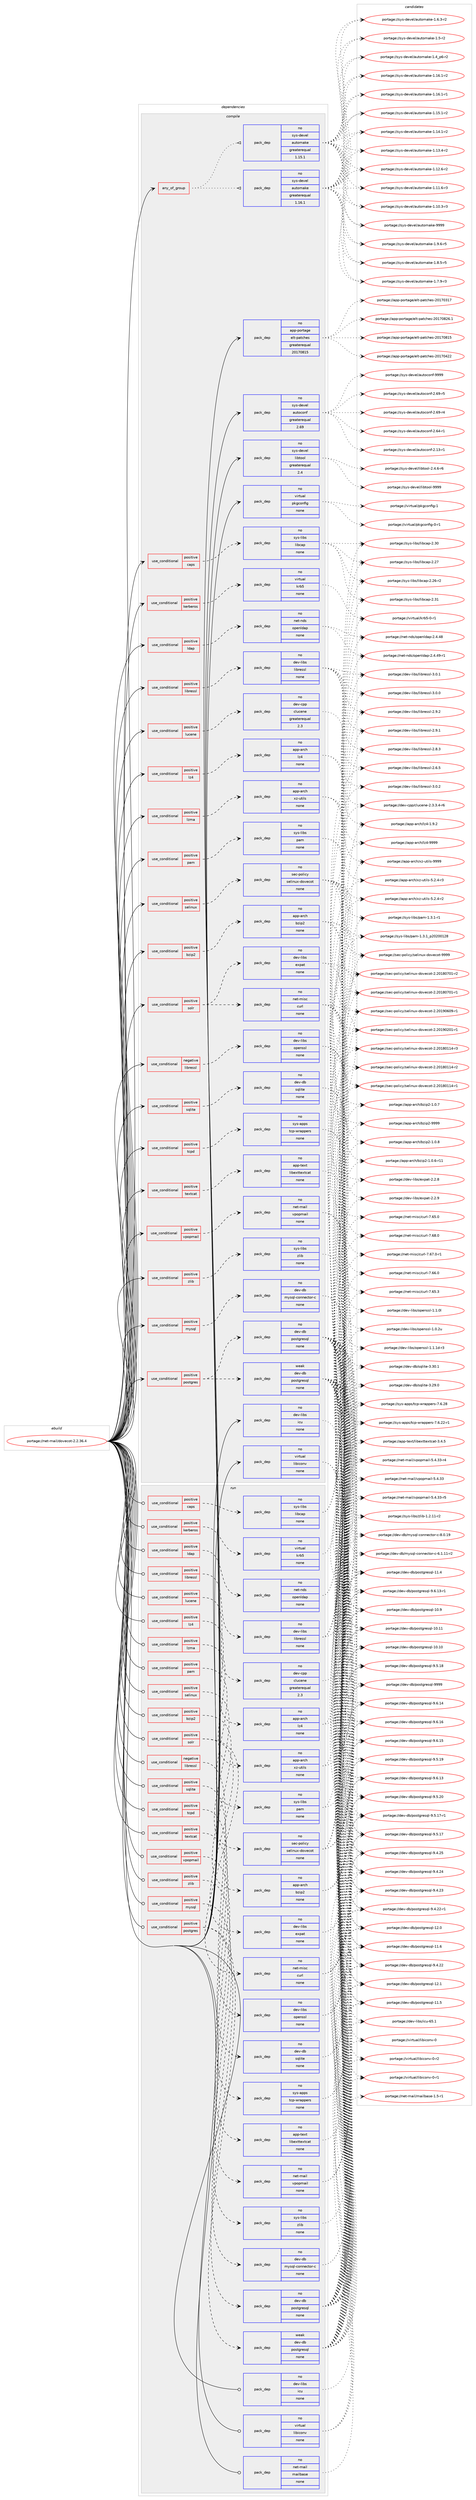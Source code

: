 digraph prolog {

# *************
# Graph options
# *************

newrank=true;
concentrate=true;
compound=true;
graph [rankdir=LR,fontname=Helvetica,fontsize=10,ranksep=1.5];#, ranksep=2.5, nodesep=0.2];
edge  [arrowhead=vee];
node  [fontname=Helvetica,fontsize=10];

# **********
# The ebuild
# **********

subgraph cluster_leftcol {
color=gray;
rank=same;
label=<<i>ebuild</i>>;
id [label="portage://net-mail/dovecot-2.2.36.4", color=red, width=4, href="../net-mail/dovecot-2.2.36.4.svg"];
}

# ****************
# The dependencies
# ****************

subgraph cluster_midcol {
color=gray;
label=<<i>dependencies</i>>;
subgraph cluster_compile {
fillcolor="#eeeeee";
style=filled;
label=<<i>compile</i>>;
subgraph any2078 {
dependency134570 [label=<<TABLE BORDER="0" CELLBORDER="1" CELLSPACING="0" CELLPADDING="4"><TR><TD CELLPADDING="10">any_of_group</TD></TR></TABLE>>, shape=none, color=red];subgraph pack103824 {
dependency134571 [label=<<TABLE BORDER="0" CELLBORDER="1" CELLSPACING="0" CELLPADDING="4" WIDTH="220"><TR><TD ROWSPAN="6" CELLPADDING="30">pack_dep</TD></TR><TR><TD WIDTH="110">no</TD></TR><TR><TD>sys-devel</TD></TR><TR><TD>automake</TD></TR><TR><TD>greaterequal</TD></TR><TR><TD>1.16.1</TD></TR></TABLE>>, shape=none, color=blue];
}
dependency134570:e -> dependency134571:w [weight=20,style="dotted",arrowhead="oinv"];
subgraph pack103825 {
dependency134572 [label=<<TABLE BORDER="0" CELLBORDER="1" CELLSPACING="0" CELLPADDING="4" WIDTH="220"><TR><TD ROWSPAN="6" CELLPADDING="30">pack_dep</TD></TR><TR><TD WIDTH="110">no</TD></TR><TR><TD>sys-devel</TD></TR><TR><TD>automake</TD></TR><TR><TD>greaterequal</TD></TR><TR><TD>1.15.1</TD></TR></TABLE>>, shape=none, color=blue];
}
dependency134570:e -> dependency134572:w [weight=20,style="dotted",arrowhead="oinv"];
}
id:e -> dependency134570:w [weight=20,style="solid",arrowhead="vee"];
subgraph cond28528 {
dependency134573 [label=<<TABLE BORDER="0" CELLBORDER="1" CELLSPACING="0" CELLPADDING="4"><TR><TD ROWSPAN="3" CELLPADDING="10">use_conditional</TD></TR><TR><TD>negative</TD></TR><TR><TD>libressl</TD></TR></TABLE>>, shape=none, color=red];
subgraph pack103826 {
dependency134574 [label=<<TABLE BORDER="0" CELLBORDER="1" CELLSPACING="0" CELLPADDING="4" WIDTH="220"><TR><TD ROWSPAN="6" CELLPADDING="30">pack_dep</TD></TR><TR><TD WIDTH="110">no</TD></TR><TR><TD>dev-libs</TD></TR><TR><TD>openssl</TD></TR><TR><TD>none</TD></TR><TR><TD></TD></TR></TABLE>>, shape=none, color=blue];
}
dependency134573:e -> dependency134574:w [weight=20,style="dashed",arrowhead="vee"];
}
id:e -> dependency134573:w [weight=20,style="solid",arrowhead="vee"];
subgraph cond28529 {
dependency134575 [label=<<TABLE BORDER="0" CELLBORDER="1" CELLSPACING="0" CELLPADDING="4"><TR><TD ROWSPAN="3" CELLPADDING="10">use_conditional</TD></TR><TR><TD>positive</TD></TR><TR><TD>bzip2</TD></TR></TABLE>>, shape=none, color=red];
subgraph pack103827 {
dependency134576 [label=<<TABLE BORDER="0" CELLBORDER="1" CELLSPACING="0" CELLPADDING="4" WIDTH="220"><TR><TD ROWSPAN="6" CELLPADDING="30">pack_dep</TD></TR><TR><TD WIDTH="110">no</TD></TR><TR><TD>app-arch</TD></TR><TR><TD>bzip2</TD></TR><TR><TD>none</TD></TR><TR><TD></TD></TR></TABLE>>, shape=none, color=blue];
}
dependency134575:e -> dependency134576:w [weight=20,style="dashed",arrowhead="vee"];
}
id:e -> dependency134575:w [weight=20,style="solid",arrowhead="vee"];
subgraph cond28530 {
dependency134577 [label=<<TABLE BORDER="0" CELLBORDER="1" CELLSPACING="0" CELLPADDING="4"><TR><TD ROWSPAN="3" CELLPADDING="10">use_conditional</TD></TR><TR><TD>positive</TD></TR><TR><TD>caps</TD></TR></TABLE>>, shape=none, color=red];
subgraph pack103828 {
dependency134578 [label=<<TABLE BORDER="0" CELLBORDER="1" CELLSPACING="0" CELLPADDING="4" WIDTH="220"><TR><TD ROWSPAN="6" CELLPADDING="30">pack_dep</TD></TR><TR><TD WIDTH="110">no</TD></TR><TR><TD>sys-libs</TD></TR><TR><TD>libcap</TD></TR><TR><TD>none</TD></TR><TR><TD></TD></TR></TABLE>>, shape=none, color=blue];
}
dependency134577:e -> dependency134578:w [weight=20,style="dashed",arrowhead="vee"];
}
id:e -> dependency134577:w [weight=20,style="solid",arrowhead="vee"];
subgraph cond28531 {
dependency134579 [label=<<TABLE BORDER="0" CELLBORDER="1" CELLSPACING="0" CELLPADDING="4"><TR><TD ROWSPAN="3" CELLPADDING="10">use_conditional</TD></TR><TR><TD>positive</TD></TR><TR><TD>kerberos</TD></TR></TABLE>>, shape=none, color=red];
subgraph pack103829 {
dependency134580 [label=<<TABLE BORDER="0" CELLBORDER="1" CELLSPACING="0" CELLPADDING="4" WIDTH="220"><TR><TD ROWSPAN="6" CELLPADDING="30">pack_dep</TD></TR><TR><TD WIDTH="110">no</TD></TR><TR><TD>virtual</TD></TR><TR><TD>krb5</TD></TR><TR><TD>none</TD></TR><TR><TD></TD></TR></TABLE>>, shape=none, color=blue];
}
dependency134579:e -> dependency134580:w [weight=20,style="dashed",arrowhead="vee"];
}
id:e -> dependency134579:w [weight=20,style="solid",arrowhead="vee"];
subgraph cond28532 {
dependency134581 [label=<<TABLE BORDER="0" CELLBORDER="1" CELLSPACING="0" CELLPADDING="4"><TR><TD ROWSPAN="3" CELLPADDING="10">use_conditional</TD></TR><TR><TD>positive</TD></TR><TR><TD>ldap</TD></TR></TABLE>>, shape=none, color=red];
subgraph pack103830 {
dependency134582 [label=<<TABLE BORDER="0" CELLBORDER="1" CELLSPACING="0" CELLPADDING="4" WIDTH="220"><TR><TD ROWSPAN="6" CELLPADDING="30">pack_dep</TD></TR><TR><TD WIDTH="110">no</TD></TR><TR><TD>net-nds</TD></TR><TR><TD>openldap</TD></TR><TR><TD>none</TD></TR><TR><TD></TD></TR></TABLE>>, shape=none, color=blue];
}
dependency134581:e -> dependency134582:w [weight=20,style="dashed",arrowhead="vee"];
}
id:e -> dependency134581:w [weight=20,style="solid",arrowhead="vee"];
subgraph cond28533 {
dependency134583 [label=<<TABLE BORDER="0" CELLBORDER="1" CELLSPACING="0" CELLPADDING="4"><TR><TD ROWSPAN="3" CELLPADDING="10">use_conditional</TD></TR><TR><TD>positive</TD></TR><TR><TD>libressl</TD></TR></TABLE>>, shape=none, color=red];
subgraph pack103831 {
dependency134584 [label=<<TABLE BORDER="0" CELLBORDER="1" CELLSPACING="0" CELLPADDING="4" WIDTH="220"><TR><TD ROWSPAN="6" CELLPADDING="30">pack_dep</TD></TR><TR><TD WIDTH="110">no</TD></TR><TR><TD>dev-libs</TD></TR><TR><TD>libressl</TD></TR><TR><TD>none</TD></TR><TR><TD></TD></TR></TABLE>>, shape=none, color=blue];
}
dependency134583:e -> dependency134584:w [weight=20,style="dashed",arrowhead="vee"];
}
id:e -> dependency134583:w [weight=20,style="solid",arrowhead="vee"];
subgraph cond28534 {
dependency134585 [label=<<TABLE BORDER="0" CELLBORDER="1" CELLSPACING="0" CELLPADDING="4"><TR><TD ROWSPAN="3" CELLPADDING="10">use_conditional</TD></TR><TR><TD>positive</TD></TR><TR><TD>lucene</TD></TR></TABLE>>, shape=none, color=red];
subgraph pack103832 {
dependency134586 [label=<<TABLE BORDER="0" CELLBORDER="1" CELLSPACING="0" CELLPADDING="4" WIDTH="220"><TR><TD ROWSPAN="6" CELLPADDING="30">pack_dep</TD></TR><TR><TD WIDTH="110">no</TD></TR><TR><TD>dev-cpp</TD></TR><TR><TD>clucene</TD></TR><TR><TD>greaterequal</TD></TR><TR><TD>2.3</TD></TR></TABLE>>, shape=none, color=blue];
}
dependency134585:e -> dependency134586:w [weight=20,style="dashed",arrowhead="vee"];
}
id:e -> dependency134585:w [weight=20,style="solid",arrowhead="vee"];
subgraph cond28535 {
dependency134587 [label=<<TABLE BORDER="0" CELLBORDER="1" CELLSPACING="0" CELLPADDING="4"><TR><TD ROWSPAN="3" CELLPADDING="10">use_conditional</TD></TR><TR><TD>positive</TD></TR><TR><TD>lz4</TD></TR></TABLE>>, shape=none, color=red];
subgraph pack103833 {
dependency134588 [label=<<TABLE BORDER="0" CELLBORDER="1" CELLSPACING="0" CELLPADDING="4" WIDTH="220"><TR><TD ROWSPAN="6" CELLPADDING="30">pack_dep</TD></TR><TR><TD WIDTH="110">no</TD></TR><TR><TD>app-arch</TD></TR><TR><TD>lz4</TD></TR><TR><TD>none</TD></TR><TR><TD></TD></TR></TABLE>>, shape=none, color=blue];
}
dependency134587:e -> dependency134588:w [weight=20,style="dashed",arrowhead="vee"];
}
id:e -> dependency134587:w [weight=20,style="solid",arrowhead="vee"];
subgraph cond28536 {
dependency134589 [label=<<TABLE BORDER="0" CELLBORDER="1" CELLSPACING="0" CELLPADDING="4"><TR><TD ROWSPAN="3" CELLPADDING="10">use_conditional</TD></TR><TR><TD>positive</TD></TR><TR><TD>lzma</TD></TR></TABLE>>, shape=none, color=red];
subgraph pack103834 {
dependency134590 [label=<<TABLE BORDER="0" CELLBORDER="1" CELLSPACING="0" CELLPADDING="4" WIDTH="220"><TR><TD ROWSPAN="6" CELLPADDING="30">pack_dep</TD></TR><TR><TD WIDTH="110">no</TD></TR><TR><TD>app-arch</TD></TR><TR><TD>xz-utils</TD></TR><TR><TD>none</TD></TR><TR><TD></TD></TR></TABLE>>, shape=none, color=blue];
}
dependency134589:e -> dependency134590:w [weight=20,style="dashed",arrowhead="vee"];
}
id:e -> dependency134589:w [weight=20,style="solid",arrowhead="vee"];
subgraph cond28537 {
dependency134591 [label=<<TABLE BORDER="0" CELLBORDER="1" CELLSPACING="0" CELLPADDING="4"><TR><TD ROWSPAN="3" CELLPADDING="10">use_conditional</TD></TR><TR><TD>positive</TD></TR><TR><TD>mysql</TD></TR></TABLE>>, shape=none, color=red];
subgraph pack103835 {
dependency134592 [label=<<TABLE BORDER="0" CELLBORDER="1" CELLSPACING="0" CELLPADDING="4" WIDTH="220"><TR><TD ROWSPAN="6" CELLPADDING="30">pack_dep</TD></TR><TR><TD WIDTH="110">no</TD></TR><TR><TD>dev-db</TD></TR><TR><TD>mysql-connector-c</TD></TR><TR><TD>none</TD></TR><TR><TD></TD></TR></TABLE>>, shape=none, color=blue];
}
dependency134591:e -> dependency134592:w [weight=20,style="dashed",arrowhead="vee"];
}
id:e -> dependency134591:w [weight=20,style="solid",arrowhead="vee"];
subgraph cond28538 {
dependency134593 [label=<<TABLE BORDER="0" CELLBORDER="1" CELLSPACING="0" CELLPADDING="4"><TR><TD ROWSPAN="3" CELLPADDING="10">use_conditional</TD></TR><TR><TD>positive</TD></TR><TR><TD>pam</TD></TR></TABLE>>, shape=none, color=red];
subgraph pack103836 {
dependency134594 [label=<<TABLE BORDER="0" CELLBORDER="1" CELLSPACING="0" CELLPADDING="4" WIDTH="220"><TR><TD ROWSPAN="6" CELLPADDING="30">pack_dep</TD></TR><TR><TD WIDTH="110">no</TD></TR><TR><TD>sys-libs</TD></TR><TR><TD>pam</TD></TR><TR><TD>none</TD></TR><TR><TD></TD></TR></TABLE>>, shape=none, color=blue];
}
dependency134593:e -> dependency134594:w [weight=20,style="dashed",arrowhead="vee"];
}
id:e -> dependency134593:w [weight=20,style="solid",arrowhead="vee"];
subgraph cond28539 {
dependency134595 [label=<<TABLE BORDER="0" CELLBORDER="1" CELLSPACING="0" CELLPADDING="4"><TR><TD ROWSPAN="3" CELLPADDING="10">use_conditional</TD></TR><TR><TD>positive</TD></TR><TR><TD>postgres</TD></TR></TABLE>>, shape=none, color=red];
subgraph pack103837 {
dependency134596 [label=<<TABLE BORDER="0" CELLBORDER="1" CELLSPACING="0" CELLPADDING="4" WIDTH="220"><TR><TD ROWSPAN="6" CELLPADDING="30">pack_dep</TD></TR><TR><TD WIDTH="110">no</TD></TR><TR><TD>dev-db</TD></TR><TR><TD>postgresql</TD></TR><TR><TD>none</TD></TR><TR><TD></TD></TR></TABLE>>, shape=none, color=blue];
}
dependency134595:e -> dependency134596:w [weight=20,style="dashed",arrowhead="vee"];
subgraph pack103838 {
dependency134597 [label=<<TABLE BORDER="0" CELLBORDER="1" CELLSPACING="0" CELLPADDING="4" WIDTH="220"><TR><TD ROWSPAN="6" CELLPADDING="30">pack_dep</TD></TR><TR><TD WIDTH="110">weak</TD></TR><TR><TD>dev-db</TD></TR><TR><TD>postgresql</TD></TR><TR><TD>none</TD></TR><TR><TD></TD></TR></TABLE>>, shape=none, color=blue];
}
dependency134595:e -> dependency134597:w [weight=20,style="dashed",arrowhead="vee"];
}
id:e -> dependency134595:w [weight=20,style="solid",arrowhead="vee"];
subgraph cond28540 {
dependency134598 [label=<<TABLE BORDER="0" CELLBORDER="1" CELLSPACING="0" CELLPADDING="4"><TR><TD ROWSPAN="3" CELLPADDING="10">use_conditional</TD></TR><TR><TD>positive</TD></TR><TR><TD>selinux</TD></TR></TABLE>>, shape=none, color=red];
subgraph pack103839 {
dependency134599 [label=<<TABLE BORDER="0" CELLBORDER="1" CELLSPACING="0" CELLPADDING="4" WIDTH="220"><TR><TD ROWSPAN="6" CELLPADDING="30">pack_dep</TD></TR><TR><TD WIDTH="110">no</TD></TR><TR><TD>sec-policy</TD></TR><TR><TD>selinux-dovecot</TD></TR><TR><TD>none</TD></TR><TR><TD></TD></TR></TABLE>>, shape=none, color=blue];
}
dependency134598:e -> dependency134599:w [weight=20,style="dashed",arrowhead="vee"];
}
id:e -> dependency134598:w [weight=20,style="solid",arrowhead="vee"];
subgraph cond28541 {
dependency134600 [label=<<TABLE BORDER="0" CELLBORDER="1" CELLSPACING="0" CELLPADDING="4"><TR><TD ROWSPAN="3" CELLPADDING="10">use_conditional</TD></TR><TR><TD>positive</TD></TR><TR><TD>solr</TD></TR></TABLE>>, shape=none, color=red];
subgraph pack103840 {
dependency134601 [label=<<TABLE BORDER="0" CELLBORDER="1" CELLSPACING="0" CELLPADDING="4" WIDTH="220"><TR><TD ROWSPAN="6" CELLPADDING="30">pack_dep</TD></TR><TR><TD WIDTH="110">no</TD></TR><TR><TD>net-misc</TD></TR><TR><TD>curl</TD></TR><TR><TD>none</TD></TR><TR><TD></TD></TR></TABLE>>, shape=none, color=blue];
}
dependency134600:e -> dependency134601:w [weight=20,style="dashed",arrowhead="vee"];
subgraph pack103841 {
dependency134602 [label=<<TABLE BORDER="0" CELLBORDER="1" CELLSPACING="0" CELLPADDING="4" WIDTH="220"><TR><TD ROWSPAN="6" CELLPADDING="30">pack_dep</TD></TR><TR><TD WIDTH="110">no</TD></TR><TR><TD>dev-libs</TD></TR><TR><TD>expat</TD></TR><TR><TD>none</TD></TR><TR><TD></TD></TR></TABLE>>, shape=none, color=blue];
}
dependency134600:e -> dependency134602:w [weight=20,style="dashed",arrowhead="vee"];
}
id:e -> dependency134600:w [weight=20,style="solid",arrowhead="vee"];
subgraph cond28542 {
dependency134603 [label=<<TABLE BORDER="0" CELLBORDER="1" CELLSPACING="0" CELLPADDING="4"><TR><TD ROWSPAN="3" CELLPADDING="10">use_conditional</TD></TR><TR><TD>positive</TD></TR><TR><TD>sqlite</TD></TR></TABLE>>, shape=none, color=red];
subgraph pack103842 {
dependency134604 [label=<<TABLE BORDER="0" CELLBORDER="1" CELLSPACING="0" CELLPADDING="4" WIDTH="220"><TR><TD ROWSPAN="6" CELLPADDING="30">pack_dep</TD></TR><TR><TD WIDTH="110">no</TD></TR><TR><TD>dev-db</TD></TR><TR><TD>sqlite</TD></TR><TR><TD>none</TD></TR><TR><TD></TD></TR></TABLE>>, shape=none, color=blue];
}
dependency134603:e -> dependency134604:w [weight=20,style="dashed",arrowhead="vee"];
}
id:e -> dependency134603:w [weight=20,style="solid",arrowhead="vee"];
subgraph cond28543 {
dependency134605 [label=<<TABLE BORDER="0" CELLBORDER="1" CELLSPACING="0" CELLPADDING="4"><TR><TD ROWSPAN="3" CELLPADDING="10">use_conditional</TD></TR><TR><TD>positive</TD></TR><TR><TD>tcpd</TD></TR></TABLE>>, shape=none, color=red];
subgraph pack103843 {
dependency134606 [label=<<TABLE BORDER="0" CELLBORDER="1" CELLSPACING="0" CELLPADDING="4" WIDTH="220"><TR><TD ROWSPAN="6" CELLPADDING="30">pack_dep</TD></TR><TR><TD WIDTH="110">no</TD></TR><TR><TD>sys-apps</TD></TR><TR><TD>tcp-wrappers</TD></TR><TR><TD>none</TD></TR><TR><TD></TD></TR></TABLE>>, shape=none, color=blue];
}
dependency134605:e -> dependency134606:w [weight=20,style="dashed",arrowhead="vee"];
}
id:e -> dependency134605:w [weight=20,style="solid",arrowhead="vee"];
subgraph cond28544 {
dependency134607 [label=<<TABLE BORDER="0" CELLBORDER="1" CELLSPACING="0" CELLPADDING="4"><TR><TD ROWSPAN="3" CELLPADDING="10">use_conditional</TD></TR><TR><TD>positive</TD></TR><TR><TD>textcat</TD></TR></TABLE>>, shape=none, color=red];
subgraph pack103844 {
dependency134608 [label=<<TABLE BORDER="0" CELLBORDER="1" CELLSPACING="0" CELLPADDING="4" WIDTH="220"><TR><TD ROWSPAN="6" CELLPADDING="30">pack_dep</TD></TR><TR><TD WIDTH="110">no</TD></TR><TR><TD>app-text</TD></TR><TR><TD>libexttextcat</TD></TR><TR><TD>none</TD></TR><TR><TD></TD></TR></TABLE>>, shape=none, color=blue];
}
dependency134607:e -> dependency134608:w [weight=20,style="dashed",arrowhead="vee"];
}
id:e -> dependency134607:w [weight=20,style="solid",arrowhead="vee"];
subgraph cond28545 {
dependency134609 [label=<<TABLE BORDER="0" CELLBORDER="1" CELLSPACING="0" CELLPADDING="4"><TR><TD ROWSPAN="3" CELLPADDING="10">use_conditional</TD></TR><TR><TD>positive</TD></TR><TR><TD>vpopmail</TD></TR></TABLE>>, shape=none, color=red];
subgraph pack103845 {
dependency134610 [label=<<TABLE BORDER="0" CELLBORDER="1" CELLSPACING="0" CELLPADDING="4" WIDTH="220"><TR><TD ROWSPAN="6" CELLPADDING="30">pack_dep</TD></TR><TR><TD WIDTH="110">no</TD></TR><TR><TD>net-mail</TD></TR><TR><TD>vpopmail</TD></TR><TR><TD>none</TD></TR><TR><TD></TD></TR></TABLE>>, shape=none, color=blue];
}
dependency134609:e -> dependency134610:w [weight=20,style="dashed",arrowhead="vee"];
}
id:e -> dependency134609:w [weight=20,style="solid",arrowhead="vee"];
subgraph cond28546 {
dependency134611 [label=<<TABLE BORDER="0" CELLBORDER="1" CELLSPACING="0" CELLPADDING="4"><TR><TD ROWSPAN="3" CELLPADDING="10">use_conditional</TD></TR><TR><TD>positive</TD></TR><TR><TD>zlib</TD></TR></TABLE>>, shape=none, color=red];
subgraph pack103846 {
dependency134612 [label=<<TABLE BORDER="0" CELLBORDER="1" CELLSPACING="0" CELLPADDING="4" WIDTH="220"><TR><TD ROWSPAN="6" CELLPADDING="30">pack_dep</TD></TR><TR><TD WIDTH="110">no</TD></TR><TR><TD>sys-libs</TD></TR><TR><TD>zlib</TD></TR><TR><TD>none</TD></TR><TR><TD></TD></TR></TABLE>>, shape=none, color=blue];
}
dependency134611:e -> dependency134612:w [weight=20,style="dashed",arrowhead="vee"];
}
id:e -> dependency134611:w [weight=20,style="solid",arrowhead="vee"];
subgraph pack103847 {
dependency134613 [label=<<TABLE BORDER="0" CELLBORDER="1" CELLSPACING="0" CELLPADDING="4" WIDTH="220"><TR><TD ROWSPAN="6" CELLPADDING="30">pack_dep</TD></TR><TR><TD WIDTH="110">no</TD></TR><TR><TD>app-portage</TD></TR><TR><TD>elt-patches</TD></TR><TR><TD>greaterequal</TD></TR><TR><TD>20170815</TD></TR></TABLE>>, shape=none, color=blue];
}
id:e -> dependency134613:w [weight=20,style="solid",arrowhead="vee"];
subgraph pack103848 {
dependency134614 [label=<<TABLE BORDER="0" CELLBORDER="1" CELLSPACING="0" CELLPADDING="4" WIDTH="220"><TR><TD ROWSPAN="6" CELLPADDING="30">pack_dep</TD></TR><TR><TD WIDTH="110">no</TD></TR><TR><TD>dev-libs</TD></TR><TR><TD>icu</TD></TR><TR><TD>none</TD></TR><TR><TD></TD></TR></TABLE>>, shape=none, color=blue];
}
id:e -> dependency134614:w [weight=20,style="solid",arrowhead="vee"];
subgraph pack103849 {
dependency134615 [label=<<TABLE BORDER="0" CELLBORDER="1" CELLSPACING="0" CELLPADDING="4" WIDTH="220"><TR><TD ROWSPAN="6" CELLPADDING="30">pack_dep</TD></TR><TR><TD WIDTH="110">no</TD></TR><TR><TD>sys-devel</TD></TR><TR><TD>autoconf</TD></TR><TR><TD>greaterequal</TD></TR><TR><TD>2.69</TD></TR></TABLE>>, shape=none, color=blue];
}
id:e -> dependency134615:w [weight=20,style="solid",arrowhead="vee"];
subgraph pack103850 {
dependency134616 [label=<<TABLE BORDER="0" CELLBORDER="1" CELLSPACING="0" CELLPADDING="4" WIDTH="220"><TR><TD ROWSPAN="6" CELLPADDING="30">pack_dep</TD></TR><TR><TD WIDTH="110">no</TD></TR><TR><TD>sys-devel</TD></TR><TR><TD>libtool</TD></TR><TR><TD>greaterequal</TD></TR><TR><TD>2.4</TD></TR></TABLE>>, shape=none, color=blue];
}
id:e -> dependency134616:w [weight=20,style="solid",arrowhead="vee"];
subgraph pack103851 {
dependency134617 [label=<<TABLE BORDER="0" CELLBORDER="1" CELLSPACING="0" CELLPADDING="4" WIDTH="220"><TR><TD ROWSPAN="6" CELLPADDING="30">pack_dep</TD></TR><TR><TD WIDTH="110">no</TD></TR><TR><TD>virtual</TD></TR><TR><TD>libiconv</TD></TR><TR><TD>none</TD></TR><TR><TD></TD></TR></TABLE>>, shape=none, color=blue];
}
id:e -> dependency134617:w [weight=20,style="solid",arrowhead="vee"];
subgraph pack103852 {
dependency134618 [label=<<TABLE BORDER="0" CELLBORDER="1" CELLSPACING="0" CELLPADDING="4" WIDTH="220"><TR><TD ROWSPAN="6" CELLPADDING="30">pack_dep</TD></TR><TR><TD WIDTH="110">no</TD></TR><TR><TD>virtual</TD></TR><TR><TD>pkgconfig</TD></TR><TR><TD>none</TD></TR><TR><TD></TD></TR></TABLE>>, shape=none, color=blue];
}
id:e -> dependency134618:w [weight=20,style="solid",arrowhead="vee"];
}
subgraph cluster_compileandrun {
fillcolor="#eeeeee";
style=filled;
label=<<i>compile and run</i>>;
}
subgraph cluster_run {
fillcolor="#eeeeee";
style=filled;
label=<<i>run</i>>;
subgraph cond28547 {
dependency134619 [label=<<TABLE BORDER="0" CELLBORDER="1" CELLSPACING="0" CELLPADDING="4"><TR><TD ROWSPAN="3" CELLPADDING="10">use_conditional</TD></TR><TR><TD>negative</TD></TR><TR><TD>libressl</TD></TR></TABLE>>, shape=none, color=red];
subgraph pack103853 {
dependency134620 [label=<<TABLE BORDER="0" CELLBORDER="1" CELLSPACING="0" CELLPADDING="4" WIDTH="220"><TR><TD ROWSPAN="6" CELLPADDING="30">pack_dep</TD></TR><TR><TD WIDTH="110">no</TD></TR><TR><TD>dev-libs</TD></TR><TR><TD>openssl</TD></TR><TR><TD>none</TD></TR><TR><TD></TD></TR></TABLE>>, shape=none, color=blue];
}
dependency134619:e -> dependency134620:w [weight=20,style="dashed",arrowhead="vee"];
}
id:e -> dependency134619:w [weight=20,style="solid",arrowhead="odot"];
subgraph cond28548 {
dependency134621 [label=<<TABLE BORDER="0" CELLBORDER="1" CELLSPACING="0" CELLPADDING="4"><TR><TD ROWSPAN="3" CELLPADDING="10">use_conditional</TD></TR><TR><TD>positive</TD></TR><TR><TD>bzip2</TD></TR></TABLE>>, shape=none, color=red];
subgraph pack103854 {
dependency134622 [label=<<TABLE BORDER="0" CELLBORDER="1" CELLSPACING="0" CELLPADDING="4" WIDTH="220"><TR><TD ROWSPAN="6" CELLPADDING="30">pack_dep</TD></TR><TR><TD WIDTH="110">no</TD></TR><TR><TD>app-arch</TD></TR><TR><TD>bzip2</TD></TR><TR><TD>none</TD></TR><TR><TD></TD></TR></TABLE>>, shape=none, color=blue];
}
dependency134621:e -> dependency134622:w [weight=20,style="dashed",arrowhead="vee"];
}
id:e -> dependency134621:w [weight=20,style="solid",arrowhead="odot"];
subgraph cond28549 {
dependency134623 [label=<<TABLE BORDER="0" CELLBORDER="1" CELLSPACING="0" CELLPADDING="4"><TR><TD ROWSPAN="3" CELLPADDING="10">use_conditional</TD></TR><TR><TD>positive</TD></TR><TR><TD>caps</TD></TR></TABLE>>, shape=none, color=red];
subgraph pack103855 {
dependency134624 [label=<<TABLE BORDER="0" CELLBORDER="1" CELLSPACING="0" CELLPADDING="4" WIDTH="220"><TR><TD ROWSPAN="6" CELLPADDING="30">pack_dep</TD></TR><TR><TD WIDTH="110">no</TD></TR><TR><TD>sys-libs</TD></TR><TR><TD>libcap</TD></TR><TR><TD>none</TD></TR><TR><TD></TD></TR></TABLE>>, shape=none, color=blue];
}
dependency134623:e -> dependency134624:w [weight=20,style="dashed",arrowhead="vee"];
}
id:e -> dependency134623:w [weight=20,style="solid",arrowhead="odot"];
subgraph cond28550 {
dependency134625 [label=<<TABLE BORDER="0" CELLBORDER="1" CELLSPACING="0" CELLPADDING="4"><TR><TD ROWSPAN="3" CELLPADDING="10">use_conditional</TD></TR><TR><TD>positive</TD></TR><TR><TD>kerberos</TD></TR></TABLE>>, shape=none, color=red];
subgraph pack103856 {
dependency134626 [label=<<TABLE BORDER="0" CELLBORDER="1" CELLSPACING="0" CELLPADDING="4" WIDTH="220"><TR><TD ROWSPAN="6" CELLPADDING="30">pack_dep</TD></TR><TR><TD WIDTH="110">no</TD></TR><TR><TD>virtual</TD></TR><TR><TD>krb5</TD></TR><TR><TD>none</TD></TR><TR><TD></TD></TR></TABLE>>, shape=none, color=blue];
}
dependency134625:e -> dependency134626:w [weight=20,style="dashed",arrowhead="vee"];
}
id:e -> dependency134625:w [weight=20,style="solid",arrowhead="odot"];
subgraph cond28551 {
dependency134627 [label=<<TABLE BORDER="0" CELLBORDER="1" CELLSPACING="0" CELLPADDING="4"><TR><TD ROWSPAN="3" CELLPADDING="10">use_conditional</TD></TR><TR><TD>positive</TD></TR><TR><TD>ldap</TD></TR></TABLE>>, shape=none, color=red];
subgraph pack103857 {
dependency134628 [label=<<TABLE BORDER="0" CELLBORDER="1" CELLSPACING="0" CELLPADDING="4" WIDTH="220"><TR><TD ROWSPAN="6" CELLPADDING="30">pack_dep</TD></TR><TR><TD WIDTH="110">no</TD></TR><TR><TD>net-nds</TD></TR><TR><TD>openldap</TD></TR><TR><TD>none</TD></TR><TR><TD></TD></TR></TABLE>>, shape=none, color=blue];
}
dependency134627:e -> dependency134628:w [weight=20,style="dashed",arrowhead="vee"];
}
id:e -> dependency134627:w [weight=20,style="solid",arrowhead="odot"];
subgraph cond28552 {
dependency134629 [label=<<TABLE BORDER="0" CELLBORDER="1" CELLSPACING="0" CELLPADDING="4"><TR><TD ROWSPAN="3" CELLPADDING="10">use_conditional</TD></TR><TR><TD>positive</TD></TR><TR><TD>libressl</TD></TR></TABLE>>, shape=none, color=red];
subgraph pack103858 {
dependency134630 [label=<<TABLE BORDER="0" CELLBORDER="1" CELLSPACING="0" CELLPADDING="4" WIDTH="220"><TR><TD ROWSPAN="6" CELLPADDING="30">pack_dep</TD></TR><TR><TD WIDTH="110">no</TD></TR><TR><TD>dev-libs</TD></TR><TR><TD>libressl</TD></TR><TR><TD>none</TD></TR><TR><TD></TD></TR></TABLE>>, shape=none, color=blue];
}
dependency134629:e -> dependency134630:w [weight=20,style="dashed",arrowhead="vee"];
}
id:e -> dependency134629:w [weight=20,style="solid",arrowhead="odot"];
subgraph cond28553 {
dependency134631 [label=<<TABLE BORDER="0" CELLBORDER="1" CELLSPACING="0" CELLPADDING="4"><TR><TD ROWSPAN="3" CELLPADDING="10">use_conditional</TD></TR><TR><TD>positive</TD></TR><TR><TD>lucene</TD></TR></TABLE>>, shape=none, color=red];
subgraph pack103859 {
dependency134632 [label=<<TABLE BORDER="0" CELLBORDER="1" CELLSPACING="0" CELLPADDING="4" WIDTH="220"><TR><TD ROWSPAN="6" CELLPADDING="30">pack_dep</TD></TR><TR><TD WIDTH="110">no</TD></TR><TR><TD>dev-cpp</TD></TR><TR><TD>clucene</TD></TR><TR><TD>greaterequal</TD></TR><TR><TD>2.3</TD></TR></TABLE>>, shape=none, color=blue];
}
dependency134631:e -> dependency134632:w [weight=20,style="dashed",arrowhead="vee"];
}
id:e -> dependency134631:w [weight=20,style="solid",arrowhead="odot"];
subgraph cond28554 {
dependency134633 [label=<<TABLE BORDER="0" CELLBORDER="1" CELLSPACING="0" CELLPADDING="4"><TR><TD ROWSPAN="3" CELLPADDING="10">use_conditional</TD></TR><TR><TD>positive</TD></TR><TR><TD>lz4</TD></TR></TABLE>>, shape=none, color=red];
subgraph pack103860 {
dependency134634 [label=<<TABLE BORDER="0" CELLBORDER="1" CELLSPACING="0" CELLPADDING="4" WIDTH="220"><TR><TD ROWSPAN="6" CELLPADDING="30">pack_dep</TD></TR><TR><TD WIDTH="110">no</TD></TR><TR><TD>app-arch</TD></TR><TR><TD>lz4</TD></TR><TR><TD>none</TD></TR><TR><TD></TD></TR></TABLE>>, shape=none, color=blue];
}
dependency134633:e -> dependency134634:w [weight=20,style="dashed",arrowhead="vee"];
}
id:e -> dependency134633:w [weight=20,style="solid",arrowhead="odot"];
subgraph cond28555 {
dependency134635 [label=<<TABLE BORDER="0" CELLBORDER="1" CELLSPACING="0" CELLPADDING="4"><TR><TD ROWSPAN="3" CELLPADDING="10">use_conditional</TD></TR><TR><TD>positive</TD></TR><TR><TD>lzma</TD></TR></TABLE>>, shape=none, color=red];
subgraph pack103861 {
dependency134636 [label=<<TABLE BORDER="0" CELLBORDER="1" CELLSPACING="0" CELLPADDING="4" WIDTH="220"><TR><TD ROWSPAN="6" CELLPADDING="30">pack_dep</TD></TR><TR><TD WIDTH="110">no</TD></TR><TR><TD>app-arch</TD></TR><TR><TD>xz-utils</TD></TR><TR><TD>none</TD></TR><TR><TD></TD></TR></TABLE>>, shape=none, color=blue];
}
dependency134635:e -> dependency134636:w [weight=20,style="dashed",arrowhead="vee"];
}
id:e -> dependency134635:w [weight=20,style="solid",arrowhead="odot"];
subgraph cond28556 {
dependency134637 [label=<<TABLE BORDER="0" CELLBORDER="1" CELLSPACING="0" CELLPADDING="4"><TR><TD ROWSPAN="3" CELLPADDING="10">use_conditional</TD></TR><TR><TD>positive</TD></TR><TR><TD>mysql</TD></TR></TABLE>>, shape=none, color=red];
subgraph pack103862 {
dependency134638 [label=<<TABLE BORDER="0" CELLBORDER="1" CELLSPACING="0" CELLPADDING="4" WIDTH="220"><TR><TD ROWSPAN="6" CELLPADDING="30">pack_dep</TD></TR><TR><TD WIDTH="110">no</TD></TR><TR><TD>dev-db</TD></TR><TR><TD>mysql-connector-c</TD></TR><TR><TD>none</TD></TR><TR><TD></TD></TR></TABLE>>, shape=none, color=blue];
}
dependency134637:e -> dependency134638:w [weight=20,style="dashed",arrowhead="vee"];
}
id:e -> dependency134637:w [weight=20,style="solid",arrowhead="odot"];
subgraph cond28557 {
dependency134639 [label=<<TABLE BORDER="0" CELLBORDER="1" CELLSPACING="0" CELLPADDING="4"><TR><TD ROWSPAN="3" CELLPADDING="10">use_conditional</TD></TR><TR><TD>positive</TD></TR><TR><TD>pam</TD></TR></TABLE>>, shape=none, color=red];
subgraph pack103863 {
dependency134640 [label=<<TABLE BORDER="0" CELLBORDER="1" CELLSPACING="0" CELLPADDING="4" WIDTH="220"><TR><TD ROWSPAN="6" CELLPADDING="30">pack_dep</TD></TR><TR><TD WIDTH="110">no</TD></TR><TR><TD>sys-libs</TD></TR><TR><TD>pam</TD></TR><TR><TD>none</TD></TR><TR><TD></TD></TR></TABLE>>, shape=none, color=blue];
}
dependency134639:e -> dependency134640:w [weight=20,style="dashed",arrowhead="vee"];
}
id:e -> dependency134639:w [weight=20,style="solid",arrowhead="odot"];
subgraph cond28558 {
dependency134641 [label=<<TABLE BORDER="0" CELLBORDER="1" CELLSPACING="0" CELLPADDING="4"><TR><TD ROWSPAN="3" CELLPADDING="10">use_conditional</TD></TR><TR><TD>positive</TD></TR><TR><TD>postgres</TD></TR></TABLE>>, shape=none, color=red];
subgraph pack103864 {
dependency134642 [label=<<TABLE BORDER="0" CELLBORDER="1" CELLSPACING="0" CELLPADDING="4" WIDTH="220"><TR><TD ROWSPAN="6" CELLPADDING="30">pack_dep</TD></TR><TR><TD WIDTH="110">no</TD></TR><TR><TD>dev-db</TD></TR><TR><TD>postgresql</TD></TR><TR><TD>none</TD></TR><TR><TD></TD></TR></TABLE>>, shape=none, color=blue];
}
dependency134641:e -> dependency134642:w [weight=20,style="dashed",arrowhead="vee"];
subgraph pack103865 {
dependency134643 [label=<<TABLE BORDER="0" CELLBORDER="1" CELLSPACING="0" CELLPADDING="4" WIDTH="220"><TR><TD ROWSPAN="6" CELLPADDING="30">pack_dep</TD></TR><TR><TD WIDTH="110">weak</TD></TR><TR><TD>dev-db</TD></TR><TR><TD>postgresql</TD></TR><TR><TD>none</TD></TR><TR><TD></TD></TR></TABLE>>, shape=none, color=blue];
}
dependency134641:e -> dependency134643:w [weight=20,style="dashed",arrowhead="vee"];
}
id:e -> dependency134641:w [weight=20,style="solid",arrowhead="odot"];
subgraph cond28559 {
dependency134644 [label=<<TABLE BORDER="0" CELLBORDER="1" CELLSPACING="0" CELLPADDING="4"><TR><TD ROWSPAN="3" CELLPADDING="10">use_conditional</TD></TR><TR><TD>positive</TD></TR><TR><TD>selinux</TD></TR></TABLE>>, shape=none, color=red];
subgraph pack103866 {
dependency134645 [label=<<TABLE BORDER="0" CELLBORDER="1" CELLSPACING="0" CELLPADDING="4" WIDTH="220"><TR><TD ROWSPAN="6" CELLPADDING="30">pack_dep</TD></TR><TR><TD WIDTH="110">no</TD></TR><TR><TD>sec-policy</TD></TR><TR><TD>selinux-dovecot</TD></TR><TR><TD>none</TD></TR><TR><TD></TD></TR></TABLE>>, shape=none, color=blue];
}
dependency134644:e -> dependency134645:w [weight=20,style="dashed",arrowhead="vee"];
}
id:e -> dependency134644:w [weight=20,style="solid",arrowhead="odot"];
subgraph cond28560 {
dependency134646 [label=<<TABLE BORDER="0" CELLBORDER="1" CELLSPACING="0" CELLPADDING="4"><TR><TD ROWSPAN="3" CELLPADDING="10">use_conditional</TD></TR><TR><TD>positive</TD></TR><TR><TD>solr</TD></TR></TABLE>>, shape=none, color=red];
subgraph pack103867 {
dependency134647 [label=<<TABLE BORDER="0" CELLBORDER="1" CELLSPACING="0" CELLPADDING="4" WIDTH="220"><TR><TD ROWSPAN="6" CELLPADDING="30">pack_dep</TD></TR><TR><TD WIDTH="110">no</TD></TR><TR><TD>net-misc</TD></TR><TR><TD>curl</TD></TR><TR><TD>none</TD></TR><TR><TD></TD></TR></TABLE>>, shape=none, color=blue];
}
dependency134646:e -> dependency134647:w [weight=20,style="dashed",arrowhead="vee"];
subgraph pack103868 {
dependency134648 [label=<<TABLE BORDER="0" CELLBORDER="1" CELLSPACING="0" CELLPADDING="4" WIDTH="220"><TR><TD ROWSPAN="6" CELLPADDING="30">pack_dep</TD></TR><TR><TD WIDTH="110">no</TD></TR><TR><TD>dev-libs</TD></TR><TR><TD>expat</TD></TR><TR><TD>none</TD></TR><TR><TD></TD></TR></TABLE>>, shape=none, color=blue];
}
dependency134646:e -> dependency134648:w [weight=20,style="dashed",arrowhead="vee"];
}
id:e -> dependency134646:w [weight=20,style="solid",arrowhead="odot"];
subgraph cond28561 {
dependency134649 [label=<<TABLE BORDER="0" CELLBORDER="1" CELLSPACING="0" CELLPADDING="4"><TR><TD ROWSPAN="3" CELLPADDING="10">use_conditional</TD></TR><TR><TD>positive</TD></TR><TR><TD>sqlite</TD></TR></TABLE>>, shape=none, color=red];
subgraph pack103869 {
dependency134650 [label=<<TABLE BORDER="0" CELLBORDER="1" CELLSPACING="0" CELLPADDING="4" WIDTH="220"><TR><TD ROWSPAN="6" CELLPADDING="30">pack_dep</TD></TR><TR><TD WIDTH="110">no</TD></TR><TR><TD>dev-db</TD></TR><TR><TD>sqlite</TD></TR><TR><TD>none</TD></TR><TR><TD></TD></TR></TABLE>>, shape=none, color=blue];
}
dependency134649:e -> dependency134650:w [weight=20,style="dashed",arrowhead="vee"];
}
id:e -> dependency134649:w [weight=20,style="solid",arrowhead="odot"];
subgraph cond28562 {
dependency134651 [label=<<TABLE BORDER="0" CELLBORDER="1" CELLSPACING="0" CELLPADDING="4"><TR><TD ROWSPAN="3" CELLPADDING="10">use_conditional</TD></TR><TR><TD>positive</TD></TR><TR><TD>tcpd</TD></TR></TABLE>>, shape=none, color=red];
subgraph pack103870 {
dependency134652 [label=<<TABLE BORDER="0" CELLBORDER="1" CELLSPACING="0" CELLPADDING="4" WIDTH="220"><TR><TD ROWSPAN="6" CELLPADDING="30">pack_dep</TD></TR><TR><TD WIDTH="110">no</TD></TR><TR><TD>sys-apps</TD></TR><TR><TD>tcp-wrappers</TD></TR><TR><TD>none</TD></TR><TR><TD></TD></TR></TABLE>>, shape=none, color=blue];
}
dependency134651:e -> dependency134652:w [weight=20,style="dashed",arrowhead="vee"];
}
id:e -> dependency134651:w [weight=20,style="solid",arrowhead="odot"];
subgraph cond28563 {
dependency134653 [label=<<TABLE BORDER="0" CELLBORDER="1" CELLSPACING="0" CELLPADDING="4"><TR><TD ROWSPAN="3" CELLPADDING="10">use_conditional</TD></TR><TR><TD>positive</TD></TR><TR><TD>textcat</TD></TR></TABLE>>, shape=none, color=red];
subgraph pack103871 {
dependency134654 [label=<<TABLE BORDER="0" CELLBORDER="1" CELLSPACING="0" CELLPADDING="4" WIDTH="220"><TR><TD ROWSPAN="6" CELLPADDING="30">pack_dep</TD></TR><TR><TD WIDTH="110">no</TD></TR><TR><TD>app-text</TD></TR><TR><TD>libexttextcat</TD></TR><TR><TD>none</TD></TR><TR><TD></TD></TR></TABLE>>, shape=none, color=blue];
}
dependency134653:e -> dependency134654:w [weight=20,style="dashed",arrowhead="vee"];
}
id:e -> dependency134653:w [weight=20,style="solid",arrowhead="odot"];
subgraph cond28564 {
dependency134655 [label=<<TABLE BORDER="0" CELLBORDER="1" CELLSPACING="0" CELLPADDING="4"><TR><TD ROWSPAN="3" CELLPADDING="10">use_conditional</TD></TR><TR><TD>positive</TD></TR><TR><TD>vpopmail</TD></TR></TABLE>>, shape=none, color=red];
subgraph pack103872 {
dependency134656 [label=<<TABLE BORDER="0" CELLBORDER="1" CELLSPACING="0" CELLPADDING="4" WIDTH="220"><TR><TD ROWSPAN="6" CELLPADDING="30">pack_dep</TD></TR><TR><TD WIDTH="110">no</TD></TR><TR><TD>net-mail</TD></TR><TR><TD>vpopmail</TD></TR><TR><TD>none</TD></TR><TR><TD></TD></TR></TABLE>>, shape=none, color=blue];
}
dependency134655:e -> dependency134656:w [weight=20,style="dashed",arrowhead="vee"];
}
id:e -> dependency134655:w [weight=20,style="solid",arrowhead="odot"];
subgraph cond28565 {
dependency134657 [label=<<TABLE BORDER="0" CELLBORDER="1" CELLSPACING="0" CELLPADDING="4"><TR><TD ROWSPAN="3" CELLPADDING="10">use_conditional</TD></TR><TR><TD>positive</TD></TR><TR><TD>zlib</TD></TR></TABLE>>, shape=none, color=red];
subgraph pack103873 {
dependency134658 [label=<<TABLE BORDER="0" CELLBORDER="1" CELLSPACING="0" CELLPADDING="4" WIDTH="220"><TR><TD ROWSPAN="6" CELLPADDING="30">pack_dep</TD></TR><TR><TD WIDTH="110">no</TD></TR><TR><TD>sys-libs</TD></TR><TR><TD>zlib</TD></TR><TR><TD>none</TD></TR><TR><TD></TD></TR></TABLE>>, shape=none, color=blue];
}
dependency134657:e -> dependency134658:w [weight=20,style="dashed",arrowhead="vee"];
}
id:e -> dependency134657:w [weight=20,style="solid",arrowhead="odot"];
subgraph pack103874 {
dependency134659 [label=<<TABLE BORDER="0" CELLBORDER="1" CELLSPACING="0" CELLPADDING="4" WIDTH="220"><TR><TD ROWSPAN="6" CELLPADDING="30">pack_dep</TD></TR><TR><TD WIDTH="110">no</TD></TR><TR><TD>dev-libs</TD></TR><TR><TD>icu</TD></TR><TR><TD>none</TD></TR><TR><TD></TD></TR></TABLE>>, shape=none, color=blue];
}
id:e -> dependency134659:w [weight=20,style="solid",arrowhead="odot"];
subgraph pack103875 {
dependency134660 [label=<<TABLE BORDER="0" CELLBORDER="1" CELLSPACING="0" CELLPADDING="4" WIDTH="220"><TR><TD ROWSPAN="6" CELLPADDING="30">pack_dep</TD></TR><TR><TD WIDTH="110">no</TD></TR><TR><TD>net-mail</TD></TR><TR><TD>mailbase</TD></TR><TR><TD>none</TD></TR><TR><TD></TD></TR></TABLE>>, shape=none, color=blue];
}
id:e -> dependency134660:w [weight=20,style="solid",arrowhead="odot"];
subgraph pack103876 {
dependency134661 [label=<<TABLE BORDER="0" CELLBORDER="1" CELLSPACING="0" CELLPADDING="4" WIDTH="220"><TR><TD ROWSPAN="6" CELLPADDING="30">pack_dep</TD></TR><TR><TD WIDTH="110">no</TD></TR><TR><TD>virtual</TD></TR><TR><TD>libiconv</TD></TR><TR><TD>none</TD></TR><TR><TD></TD></TR></TABLE>>, shape=none, color=blue];
}
id:e -> dependency134661:w [weight=20,style="solid",arrowhead="odot"];
}
}

# **************
# The candidates
# **************

subgraph cluster_choices {
rank=same;
color=gray;
label=<<i>candidates</i>>;

subgraph choice103824 {
color=black;
nodesep=1;
choice115121115451001011181011084797117116111109971071014557575757 [label="portage://sys-devel/automake-9999", color=red, width=4,href="../sys-devel/automake-9999.svg"];
choice115121115451001011181011084797117116111109971071014549465746544511453 [label="portage://sys-devel/automake-1.9.6-r5", color=red, width=4,href="../sys-devel/automake-1.9.6-r5.svg"];
choice115121115451001011181011084797117116111109971071014549465646534511453 [label="portage://sys-devel/automake-1.8.5-r5", color=red, width=4,href="../sys-devel/automake-1.8.5-r5.svg"];
choice115121115451001011181011084797117116111109971071014549465546574511451 [label="portage://sys-devel/automake-1.7.9-r3", color=red, width=4,href="../sys-devel/automake-1.7.9-r3.svg"];
choice115121115451001011181011084797117116111109971071014549465446514511450 [label="portage://sys-devel/automake-1.6.3-r2", color=red, width=4,href="../sys-devel/automake-1.6.3-r2.svg"];
choice11512111545100101118101108479711711611110997107101454946534511450 [label="portage://sys-devel/automake-1.5-r2", color=red, width=4,href="../sys-devel/automake-1.5-r2.svg"];
choice115121115451001011181011084797117116111109971071014549465295112544511450 [label="portage://sys-devel/automake-1.4_p6-r2", color=red, width=4,href="../sys-devel/automake-1.4_p6-r2.svg"];
choice11512111545100101118101108479711711611110997107101454946495446494511450 [label="portage://sys-devel/automake-1.16.1-r2", color=red, width=4,href="../sys-devel/automake-1.16.1-r2.svg"];
choice11512111545100101118101108479711711611110997107101454946495446494511449 [label="portage://sys-devel/automake-1.16.1-r1", color=red, width=4,href="../sys-devel/automake-1.16.1-r1.svg"];
choice11512111545100101118101108479711711611110997107101454946495346494511450 [label="portage://sys-devel/automake-1.15.1-r2", color=red, width=4,href="../sys-devel/automake-1.15.1-r2.svg"];
choice11512111545100101118101108479711711611110997107101454946495246494511450 [label="portage://sys-devel/automake-1.14.1-r2", color=red, width=4,href="../sys-devel/automake-1.14.1-r2.svg"];
choice11512111545100101118101108479711711611110997107101454946495146524511450 [label="portage://sys-devel/automake-1.13.4-r2", color=red, width=4,href="../sys-devel/automake-1.13.4-r2.svg"];
choice11512111545100101118101108479711711611110997107101454946495046544511450 [label="portage://sys-devel/automake-1.12.6-r2", color=red, width=4,href="../sys-devel/automake-1.12.6-r2.svg"];
choice11512111545100101118101108479711711611110997107101454946494946544511451 [label="portage://sys-devel/automake-1.11.6-r3", color=red, width=4,href="../sys-devel/automake-1.11.6-r3.svg"];
choice11512111545100101118101108479711711611110997107101454946494846514511451 [label="portage://sys-devel/automake-1.10.3-r3", color=red, width=4,href="../sys-devel/automake-1.10.3-r3.svg"];
dependency134571:e -> choice115121115451001011181011084797117116111109971071014557575757:w [style=dotted,weight="100"];
dependency134571:e -> choice115121115451001011181011084797117116111109971071014549465746544511453:w [style=dotted,weight="100"];
dependency134571:e -> choice115121115451001011181011084797117116111109971071014549465646534511453:w [style=dotted,weight="100"];
dependency134571:e -> choice115121115451001011181011084797117116111109971071014549465546574511451:w [style=dotted,weight="100"];
dependency134571:e -> choice115121115451001011181011084797117116111109971071014549465446514511450:w [style=dotted,weight="100"];
dependency134571:e -> choice11512111545100101118101108479711711611110997107101454946534511450:w [style=dotted,weight="100"];
dependency134571:e -> choice115121115451001011181011084797117116111109971071014549465295112544511450:w [style=dotted,weight="100"];
dependency134571:e -> choice11512111545100101118101108479711711611110997107101454946495446494511450:w [style=dotted,weight="100"];
dependency134571:e -> choice11512111545100101118101108479711711611110997107101454946495446494511449:w [style=dotted,weight="100"];
dependency134571:e -> choice11512111545100101118101108479711711611110997107101454946495346494511450:w [style=dotted,weight="100"];
dependency134571:e -> choice11512111545100101118101108479711711611110997107101454946495246494511450:w [style=dotted,weight="100"];
dependency134571:e -> choice11512111545100101118101108479711711611110997107101454946495146524511450:w [style=dotted,weight="100"];
dependency134571:e -> choice11512111545100101118101108479711711611110997107101454946495046544511450:w [style=dotted,weight="100"];
dependency134571:e -> choice11512111545100101118101108479711711611110997107101454946494946544511451:w [style=dotted,weight="100"];
dependency134571:e -> choice11512111545100101118101108479711711611110997107101454946494846514511451:w [style=dotted,weight="100"];
}
subgraph choice103825 {
color=black;
nodesep=1;
choice115121115451001011181011084797117116111109971071014557575757 [label="portage://sys-devel/automake-9999", color=red, width=4,href="../sys-devel/automake-9999.svg"];
choice115121115451001011181011084797117116111109971071014549465746544511453 [label="portage://sys-devel/automake-1.9.6-r5", color=red, width=4,href="../sys-devel/automake-1.9.6-r5.svg"];
choice115121115451001011181011084797117116111109971071014549465646534511453 [label="portage://sys-devel/automake-1.8.5-r5", color=red, width=4,href="../sys-devel/automake-1.8.5-r5.svg"];
choice115121115451001011181011084797117116111109971071014549465546574511451 [label="portage://sys-devel/automake-1.7.9-r3", color=red, width=4,href="../sys-devel/automake-1.7.9-r3.svg"];
choice115121115451001011181011084797117116111109971071014549465446514511450 [label="portage://sys-devel/automake-1.6.3-r2", color=red, width=4,href="../sys-devel/automake-1.6.3-r2.svg"];
choice11512111545100101118101108479711711611110997107101454946534511450 [label="portage://sys-devel/automake-1.5-r2", color=red, width=4,href="../sys-devel/automake-1.5-r2.svg"];
choice115121115451001011181011084797117116111109971071014549465295112544511450 [label="portage://sys-devel/automake-1.4_p6-r2", color=red, width=4,href="../sys-devel/automake-1.4_p6-r2.svg"];
choice11512111545100101118101108479711711611110997107101454946495446494511450 [label="portage://sys-devel/automake-1.16.1-r2", color=red, width=4,href="../sys-devel/automake-1.16.1-r2.svg"];
choice11512111545100101118101108479711711611110997107101454946495446494511449 [label="portage://sys-devel/automake-1.16.1-r1", color=red, width=4,href="../sys-devel/automake-1.16.1-r1.svg"];
choice11512111545100101118101108479711711611110997107101454946495346494511450 [label="portage://sys-devel/automake-1.15.1-r2", color=red, width=4,href="../sys-devel/automake-1.15.1-r2.svg"];
choice11512111545100101118101108479711711611110997107101454946495246494511450 [label="portage://sys-devel/automake-1.14.1-r2", color=red, width=4,href="../sys-devel/automake-1.14.1-r2.svg"];
choice11512111545100101118101108479711711611110997107101454946495146524511450 [label="portage://sys-devel/automake-1.13.4-r2", color=red, width=4,href="../sys-devel/automake-1.13.4-r2.svg"];
choice11512111545100101118101108479711711611110997107101454946495046544511450 [label="portage://sys-devel/automake-1.12.6-r2", color=red, width=4,href="../sys-devel/automake-1.12.6-r2.svg"];
choice11512111545100101118101108479711711611110997107101454946494946544511451 [label="portage://sys-devel/automake-1.11.6-r3", color=red, width=4,href="../sys-devel/automake-1.11.6-r3.svg"];
choice11512111545100101118101108479711711611110997107101454946494846514511451 [label="portage://sys-devel/automake-1.10.3-r3", color=red, width=4,href="../sys-devel/automake-1.10.3-r3.svg"];
dependency134572:e -> choice115121115451001011181011084797117116111109971071014557575757:w [style=dotted,weight="100"];
dependency134572:e -> choice115121115451001011181011084797117116111109971071014549465746544511453:w [style=dotted,weight="100"];
dependency134572:e -> choice115121115451001011181011084797117116111109971071014549465646534511453:w [style=dotted,weight="100"];
dependency134572:e -> choice115121115451001011181011084797117116111109971071014549465546574511451:w [style=dotted,weight="100"];
dependency134572:e -> choice115121115451001011181011084797117116111109971071014549465446514511450:w [style=dotted,weight="100"];
dependency134572:e -> choice11512111545100101118101108479711711611110997107101454946534511450:w [style=dotted,weight="100"];
dependency134572:e -> choice115121115451001011181011084797117116111109971071014549465295112544511450:w [style=dotted,weight="100"];
dependency134572:e -> choice11512111545100101118101108479711711611110997107101454946495446494511450:w [style=dotted,weight="100"];
dependency134572:e -> choice11512111545100101118101108479711711611110997107101454946495446494511449:w [style=dotted,weight="100"];
dependency134572:e -> choice11512111545100101118101108479711711611110997107101454946495346494511450:w [style=dotted,weight="100"];
dependency134572:e -> choice11512111545100101118101108479711711611110997107101454946495246494511450:w [style=dotted,weight="100"];
dependency134572:e -> choice11512111545100101118101108479711711611110997107101454946495146524511450:w [style=dotted,weight="100"];
dependency134572:e -> choice11512111545100101118101108479711711611110997107101454946495046544511450:w [style=dotted,weight="100"];
dependency134572:e -> choice11512111545100101118101108479711711611110997107101454946494946544511451:w [style=dotted,weight="100"];
dependency134572:e -> choice11512111545100101118101108479711711611110997107101454946494846514511451:w [style=dotted,weight="100"];
}
subgraph choice103826 {
color=black;
nodesep=1;
choice1001011184510810598115471111121011101151151084549464946491004511451 [label="portage://dev-libs/openssl-1.1.1d-r3", color=red, width=4,href="../dev-libs/openssl-1.1.1d-r3.svg"];
choice100101118451081059811547111112101110115115108454946494648108 [label="portage://dev-libs/openssl-1.1.0l", color=red, width=4,href="../dev-libs/openssl-1.1.0l.svg"];
choice100101118451081059811547111112101110115115108454946484650117 [label="portage://dev-libs/openssl-1.0.2u", color=red, width=4,href="../dev-libs/openssl-1.0.2u.svg"];
dependency134574:e -> choice1001011184510810598115471111121011101151151084549464946491004511451:w [style=dotted,weight="100"];
dependency134574:e -> choice100101118451081059811547111112101110115115108454946494648108:w [style=dotted,weight="100"];
dependency134574:e -> choice100101118451081059811547111112101110115115108454946484650117:w [style=dotted,weight="100"];
}
subgraph choice103827 {
color=black;
nodesep=1;
choice971121124597114991044798122105112504557575757 [label="portage://app-arch/bzip2-9999", color=red, width=4,href="../app-arch/bzip2-9999.svg"];
choice97112112459711499104479812210511250454946484656 [label="portage://app-arch/bzip2-1.0.8", color=red, width=4,href="../app-arch/bzip2-1.0.8.svg"];
choice97112112459711499104479812210511250454946484655 [label="portage://app-arch/bzip2-1.0.7", color=red, width=4,href="../app-arch/bzip2-1.0.7.svg"];
choice97112112459711499104479812210511250454946484654451144949 [label="portage://app-arch/bzip2-1.0.6-r11", color=red, width=4,href="../app-arch/bzip2-1.0.6-r11.svg"];
dependency134576:e -> choice971121124597114991044798122105112504557575757:w [style=dotted,weight="100"];
dependency134576:e -> choice97112112459711499104479812210511250454946484656:w [style=dotted,weight="100"];
dependency134576:e -> choice97112112459711499104479812210511250454946484655:w [style=dotted,weight="100"];
dependency134576:e -> choice97112112459711499104479812210511250454946484654451144949:w [style=dotted,weight="100"];
}
subgraph choice103828 {
color=black;
nodesep=1;
choice1151211154510810598115471081059899971124550465149 [label="portage://sys-libs/libcap-2.31", color=red, width=4,href="../sys-libs/libcap-2.31.svg"];
choice1151211154510810598115471081059899971124550465148 [label="portage://sys-libs/libcap-2.30", color=red, width=4,href="../sys-libs/libcap-2.30.svg"];
choice1151211154510810598115471081059899971124550465055 [label="portage://sys-libs/libcap-2.27", color=red, width=4,href="../sys-libs/libcap-2.27.svg"];
choice11512111545108105981154710810598999711245504650544511450 [label="portage://sys-libs/libcap-2.26-r2", color=red, width=4,href="../sys-libs/libcap-2.26-r2.svg"];
dependency134578:e -> choice1151211154510810598115471081059899971124550465149:w [style=dotted,weight="100"];
dependency134578:e -> choice1151211154510810598115471081059899971124550465148:w [style=dotted,weight="100"];
dependency134578:e -> choice1151211154510810598115471081059899971124550465055:w [style=dotted,weight="100"];
dependency134578:e -> choice11512111545108105981154710810598999711245504650544511450:w [style=dotted,weight="100"];
}
subgraph choice103829 {
color=black;
nodesep=1;
choice1181051141161179710847107114985345484511449 [label="portage://virtual/krb5-0-r1", color=red, width=4,href="../virtual/krb5-0-r1.svg"];
dependency134580:e -> choice1181051141161179710847107114985345484511449:w [style=dotted,weight="100"];
}
subgraph choice103830 {
color=black;
nodesep=1;
choice110101116451101001154711111210111010810097112455046524652574511449 [label="portage://net-nds/openldap-2.4.49-r1", color=red, width=4,href="../net-nds/openldap-2.4.49-r1.svg"];
choice11010111645110100115471111121011101081009711245504652465256 [label="portage://net-nds/openldap-2.4.48", color=red, width=4,href="../net-nds/openldap-2.4.48.svg"];
dependency134582:e -> choice110101116451101001154711111210111010810097112455046524652574511449:w [style=dotted,weight="100"];
dependency134582:e -> choice11010111645110100115471111121011101081009711245504652465256:w [style=dotted,weight="100"];
}
subgraph choice103831 {
color=black;
nodesep=1;
choice10010111845108105981154710810598114101115115108455146484650 [label="portage://dev-libs/libressl-3.0.2", color=red, width=4,href="../dev-libs/libressl-3.0.2.svg"];
choice10010111845108105981154710810598114101115115108455146484649 [label="portage://dev-libs/libressl-3.0.1", color=red, width=4,href="../dev-libs/libressl-3.0.1.svg"];
choice10010111845108105981154710810598114101115115108455146484648 [label="portage://dev-libs/libressl-3.0.0", color=red, width=4,href="../dev-libs/libressl-3.0.0.svg"];
choice10010111845108105981154710810598114101115115108455046574650 [label="portage://dev-libs/libressl-2.9.2", color=red, width=4,href="../dev-libs/libressl-2.9.2.svg"];
choice10010111845108105981154710810598114101115115108455046574649 [label="portage://dev-libs/libressl-2.9.1", color=red, width=4,href="../dev-libs/libressl-2.9.1.svg"];
choice10010111845108105981154710810598114101115115108455046564651 [label="portage://dev-libs/libressl-2.8.3", color=red, width=4,href="../dev-libs/libressl-2.8.3.svg"];
choice10010111845108105981154710810598114101115115108455046544653 [label="portage://dev-libs/libressl-2.6.5", color=red, width=4,href="../dev-libs/libressl-2.6.5.svg"];
dependency134584:e -> choice10010111845108105981154710810598114101115115108455146484650:w [style=dotted,weight="100"];
dependency134584:e -> choice10010111845108105981154710810598114101115115108455146484649:w [style=dotted,weight="100"];
dependency134584:e -> choice10010111845108105981154710810598114101115115108455146484648:w [style=dotted,weight="100"];
dependency134584:e -> choice10010111845108105981154710810598114101115115108455046574650:w [style=dotted,weight="100"];
dependency134584:e -> choice10010111845108105981154710810598114101115115108455046574649:w [style=dotted,weight="100"];
dependency134584:e -> choice10010111845108105981154710810598114101115115108455046564651:w [style=dotted,weight="100"];
dependency134584:e -> choice10010111845108105981154710810598114101115115108455046544653:w [style=dotted,weight="100"];
}
subgraph choice103832 {
color=black;
nodesep=1;
choice100101118459911211247991081179910111010145504651465146524511454 [label="portage://dev-cpp/clucene-2.3.3.4-r6", color=red, width=4,href="../dev-cpp/clucene-2.3.3.4-r6.svg"];
dependency134586:e -> choice100101118459911211247991081179910111010145504651465146524511454:w [style=dotted,weight="100"];
}
subgraph choice103833 {
color=black;
nodesep=1;
choice9711211245971149910447108122524557575757 [label="portage://app-arch/lz4-9999", color=red, width=4,href="../app-arch/lz4-9999.svg"];
choice971121124597114991044710812252454946574650 [label="portage://app-arch/lz4-1.9.2", color=red, width=4,href="../app-arch/lz4-1.9.2.svg"];
dependency134588:e -> choice9711211245971149910447108122524557575757:w [style=dotted,weight="100"];
dependency134588:e -> choice971121124597114991044710812252454946574650:w [style=dotted,weight="100"];
}
subgraph choice103834 {
color=black;
nodesep=1;
choice9711211245971149910447120122451171161051081154557575757 [label="portage://app-arch/xz-utils-9999", color=red, width=4,href="../app-arch/xz-utils-9999.svg"];
choice9711211245971149910447120122451171161051081154553465046524511451 [label="portage://app-arch/xz-utils-5.2.4-r3", color=red, width=4,href="../app-arch/xz-utils-5.2.4-r3.svg"];
choice9711211245971149910447120122451171161051081154553465046524511450 [label="portage://app-arch/xz-utils-5.2.4-r2", color=red, width=4,href="../app-arch/xz-utils-5.2.4-r2.svg"];
dependency134590:e -> choice9711211245971149910447120122451171161051081154557575757:w [style=dotted,weight="100"];
dependency134590:e -> choice9711211245971149910447120122451171161051081154553465046524511451:w [style=dotted,weight="100"];
dependency134590:e -> choice9711211245971149910447120122451171161051081154553465046524511450:w [style=dotted,weight="100"];
}
subgraph choice103835 {
color=black;
nodesep=1;
choice100101118451009847109121115113108459911111011010199116111114459945564648464957 [label="portage://dev-db/mysql-connector-c-8.0.19", color=red, width=4,href="../dev-db/mysql-connector-c-8.0.19.svg"];
choice1001011184510098471091211151131084599111110110101991161111144599455446494649494511450 [label="portage://dev-db/mysql-connector-c-6.1.11-r2", color=red, width=4,href="../dev-db/mysql-connector-c-6.1.11-r2.svg"];
dependency134592:e -> choice100101118451009847109121115113108459911111011010199116111114459945564648464957:w [style=dotted,weight="100"];
dependency134592:e -> choice1001011184510098471091211151131084599111110110101991161111144599455446494649494511450:w [style=dotted,weight="100"];
}
subgraph choice103836 {
color=black;
nodesep=1;
choice11512111545108105981154711297109454946514649951125048504848495056 [label="portage://sys-libs/pam-1.3.1_p20200128", color=red, width=4,href="../sys-libs/pam-1.3.1_p20200128.svg"];
choice115121115451081059811547112971094549465146494511449 [label="portage://sys-libs/pam-1.3.1-r1", color=red, width=4,href="../sys-libs/pam-1.3.1-r1.svg"];
dependency134594:e -> choice11512111545108105981154711297109454946514649951125048504848495056:w [style=dotted,weight="100"];
dependency134594:e -> choice115121115451081059811547112971094549465146494511449:w [style=dotted,weight="100"];
}
subgraph choice103837 {
color=black;
nodesep=1;
choice1001011184510098471121111151161031141011151131084557575757 [label="portage://dev-db/postgresql-9999", color=red, width=4,href="../dev-db/postgresql-9999.svg"];
choice10010111845100984711211111511610311410111511310845574654464954 [label="portage://dev-db/postgresql-9.6.16", color=red, width=4,href="../dev-db/postgresql-9.6.16.svg"];
choice10010111845100984711211111511610311410111511310845574654464953 [label="portage://dev-db/postgresql-9.6.15", color=red, width=4,href="../dev-db/postgresql-9.6.15.svg"];
choice10010111845100984711211111511610311410111511310845574654464952 [label="portage://dev-db/postgresql-9.6.14", color=red, width=4,href="../dev-db/postgresql-9.6.14.svg"];
choice100101118451009847112111115116103114101115113108455746544649514511449 [label="portage://dev-db/postgresql-9.6.13-r1", color=red, width=4,href="../dev-db/postgresql-9.6.13-r1.svg"];
choice10010111845100984711211111511610311410111511310845574654464951 [label="portage://dev-db/postgresql-9.6.13", color=red, width=4,href="../dev-db/postgresql-9.6.13.svg"];
choice10010111845100984711211111511610311410111511310845574653465048 [label="portage://dev-db/postgresql-9.5.20", color=red, width=4,href="../dev-db/postgresql-9.5.20.svg"];
choice10010111845100984711211111511610311410111511310845574653464957 [label="portage://dev-db/postgresql-9.5.19", color=red, width=4,href="../dev-db/postgresql-9.5.19.svg"];
choice10010111845100984711211111511610311410111511310845574653464956 [label="portage://dev-db/postgresql-9.5.18", color=red, width=4,href="../dev-db/postgresql-9.5.18.svg"];
choice100101118451009847112111115116103114101115113108455746534649554511449 [label="portage://dev-db/postgresql-9.5.17-r1", color=red, width=4,href="../dev-db/postgresql-9.5.17-r1.svg"];
choice10010111845100984711211111511610311410111511310845574653464955 [label="portage://dev-db/postgresql-9.5.17", color=red, width=4,href="../dev-db/postgresql-9.5.17.svg"];
choice10010111845100984711211111511610311410111511310845574652465053 [label="portage://dev-db/postgresql-9.4.25", color=red, width=4,href="../dev-db/postgresql-9.4.25.svg"];
choice10010111845100984711211111511610311410111511310845574652465052 [label="portage://dev-db/postgresql-9.4.24", color=red, width=4,href="../dev-db/postgresql-9.4.24.svg"];
choice10010111845100984711211111511610311410111511310845574652465051 [label="portage://dev-db/postgresql-9.4.23", color=red, width=4,href="../dev-db/postgresql-9.4.23.svg"];
choice100101118451009847112111115116103114101115113108455746524650504511449 [label="portage://dev-db/postgresql-9.4.22-r1", color=red, width=4,href="../dev-db/postgresql-9.4.22-r1.svg"];
choice10010111845100984711211111511610311410111511310845574652465050 [label="portage://dev-db/postgresql-9.4.22", color=red, width=4,href="../dev-db/postgresql-9.4.22.svg"];
choice1001011184510098471121111151161031141011151131084549504649 [label="portage://dev-db/postgresql-12.1", color=red, width=4,href="../dev-db/postgresql-12.1.svg"];
choice1001011184510098471121111151161031141011151131084549504648 [label="portage://dev-db/postgresql-12.0", color=red, width=4,href="../dev-db/postgresql-12.0.svg"];
choice1001011184510098471121111151161031141011151131084549494654 [label="portage://dev-db/postgresql-11.6", color=red, width=4,href="../dev-db/postgresql-11.6.svg"];
choice1001011184510098471121111151161031141011151131084549494653 [label="portage://dev-db/postgresql-11.5", color=red, width=4,href="../dev-db/postgresql-11.5.svg"];
choice1001011184510098471121111151161031141011151131084549494652 [label="portage://dev-db/postgresql-11.4", color=red, width=4,href="../dev-db/postgresql-11.4.svg"];
choice1001011184510098471121111151161031141011151131084549484657 [label="portage://dev-db/postgresql-10.9", color=red, width=4,href="../dev-db/postgresql-10.9.svg"];
choice100101118451009847112111115116103114101115113108454948464949 [label="portage://dev-db/postgresql-10.11", color=red, width=4,href="../dev-db/postgresql-10.11.svg"];
choice100101118451009847112111115116103114101115113108454948464948 [label="portage://dev-db/postgresql-10.10", color=red, width=4,href="../dev-db/postgresql-10.10.svg"];
dependency134596:e -> choice1001011184510098471121111151161031141011151131084557575757:w [style=dotted,weight="100"];
dependency134596:e -> choice10010111845100984711211111511610311410111511310845574654464954:w [style=dotted,weight="100"];
dependency134596:e -> choice10010111845100984711211111511610311410111511310845574654464953:w [style=dotted,weight="100"];
dependency134596:e -> choice10010111845100984711211111511610311410111511310845574654464952:w [style=dotted,weight="100"];
dependency134596:e -> choice100101118451009847112111115116103114101115113108455746544649514511449:w [style=dotted,weight="100"];
dependency134596:e -> choice10010111845100984711211111511610311410111511310845574654464951:w [style=dotted,weight="100"];
dependency134596:e -> choice10010111845100984711211111511610311410111511310845574653465048:w [style=dotted,weight="100"];
dependency134596:e -> choice10010111845100984711211111511610311410111511310845574653464957:w [style=dotted,weight="100"];
dependency134596:e -> choice10010111845100984711211111511610311410111511310845574653464956:w [style=dotted,weight="100"];
dependency134596:e -> choice100101118451009847112111115116103114101115113108455746534649554511449:w [style=dotted,weight="100"];
dependency134596:e -> choice10010111845100984711211111511610311410111511310845574653464955:w [style=dotted,weight="100"];
dependency134596:e -> choice10010111845100984711211111511610311410111511310845574652465053:w [style=dotted,weight="100"];
dependency134596:e -> choice10010111845100984711211111511610311410111511310845574652465052:w [style=dotted,weight="100"];
dependency134596:e -> choice10010111845100984711211111511610311410111511310845574652465051:w [style=dotted,weight="100"];
dependency134596:e -> choice100101118451009847112111115116103114101115113108455746524650504511449:w [style=dotted,weight="100"];
dependency134596:e -> choice10010111845100984711211111511610311410111511310845574652465050:w [style=dotted,weight="100"];
dependency134596:e -> choice1001011184510098471121111151161031141011151131084549504649:w [style=dotted,weight="100"];
dependency134596:e -> choice1001011184510098471121111151161031141011151131084549504648:w [style=dotted,weight="100"];
dependency134596:e -> choice1001011184510098471121111151161031141011151131084549494654:w [style=dotted,weight="100"];
dependency134596:e -> choice1001011184510098471121111151161031141011151131084549494653:w [style=dotted,weight="100"];
dependency134596:e -> choice1001011184510098471121111151161031141011151131084549494652:w [style=dotted,weight="100"];
dependency134596:e -> choice1001011184510098471121111151161031141011151131084549484657:w [style=dotted,weight="100"];
dependency134596:e -> choice100101118451009847112111115116103114101115113108454948464949:w [style=dotted,weight="100"];
dependency134596:e -> choice100101118451009847112111115116103114101115113108454948464948:w [style=dotted,weight="100"];
}
subgraph choice103838 {
color=black;
nodesep=1;
choice1001011184510098471121111151161031141011151131084557575757 [label="portage://dev-db/postgresql-9999", color=red, width=4,href="../dev-db/postgresql-9999.svg"];
choice10010111845100984711211111511610311410111511310845574654464954 [label="portage://dev-db/postgresql-9.6.16", color=red, width=4,href="../dev-db/postgresql-9.6.16.svg"];
choice10010111845100984711211111511610311410111511310845574654464953 [label="portage://dev-db/postgresql-9.6.15", color=red, width=4,href="../dev-db/postgresql-9.6.15.svg"];
choice10010111845100984711211111511610311410111511310845574654464952 [label="portage://dev-db/postgresql-9.6.14", color=red, width=4,href="../dev-db/postgresql-9.6.14.svg"];
choice100101118451009847112111115116103114101115113108455746544649514511449 [label="portage://dev-db/postgresql-9.6.13-r1", color=red, width=4,href="../dev-db/postgresql-9.6.13-r1.svg"];
choice10010111845100984711211111511610311410111511310845574654464951 [label="portage://dev-db/postgresql-9.6.13", color=red, width=4,href="../dev-db/postgresql-9.6.13.svg"];
choice10010111845100984711211111511610311410111511310845574653465048 [label="portage://dev-db/postgresql-9.5.20", color=red, width=4,href="../dev-db/postgresql-9.5.20.svg"];
choice10010111845100984711211111511610311410111511310845574653464957 [label="portage://dev-db/postgresql-9.5.19", color=red, width=4,href="../dev-db/postgresql-9.5.19.svg"];
choice10010111845100984711211111511610311410111511310845574653464956 [label="portage://dev-db/postgresql-9.5.18", color=red, width=4,href="../dev-db/postgresql-9.5.18.svg"];
choice100101118451009847112111115116103114101115113108455746534649554511449 [label="portage://dev-db/postgresql-9.5.17-r1", color=red, width=4,href="../dev-db/postgresql-9.5.17-r1.svg"];
choice10010111845100984711211111511610311410111511310845574653464955 [label="portage://dev-db/postgresql-9.5.17", color=red, width=4,href="../dev-db/postgresql-9.5.17.svg"];
choice10010111845100984711211111511610311410111511310845574652465053 [label="portage://dev-db/postgresql-9.4.25", color=red, width=4,href="../dev-db/postgresql-9.4.25.svg"];
choice10010111845100984711211111511610311410111511310845574652465052 [label="portage://dev-db/postgresql-9.4.24", color=red, width=4,href="../dev-db/postgresql-9.4.24.svg"];
choice10010111845100984711211111511610311410111511310845574652465051 [label="portage://dev-db/postgresql-9.4.23", color=red, width=4,href="../dev-db/postgresql-9.4.23.svg"];
choice100101118451009847112111115116103114101115113108455746524650504511449 [label="portage://dev-db/postgresql-9.4.22-r1", color=red, width=4,href="../dev-db/postgresql-9.4.22-r1.svg"];
choice10010111845100984711211111511610311410111511310845574652465050 [label="portage://dev-db/postgresql-9.4.22", color=red, width=4,href="../dev-db/postgresql-9.4.22.svg"];
choice1001011184510098471121111151161031141011151131084549504649 [label="portage://dev-db/postgresql-12.1", color=red, width=4,href="../dev-db/postgresql-12.1.svg"];
choice1001011184510098471121111151161031141011151131084549504648 [label="portage://dev-db/postgresql-12.0", color=red, width=4,href="../dev-db/postgresql-12.0.svg"];
choice1001011184510098471121111151161031141011151131084549494654 [label="portage://dev-db/postgresql-11.6", color=red, width=4,href="../dev-db/postgresql-11.6.svg"];
choice1001011184510098471121111151161031141011151131084549494653 [label="portage://dev-db/postgresql-11.5", color=red, width=4,href="../dev-db/postgresql-11.5.svg"];
choice1001011184510098471121111151161031141011151131084549494652 [label="portage://dev-db/postgresql-11.4", color=red, width=4,href="../dev-db/postgresql-11.4.svg"];
choice1001011184510098471121111151161031141011151131084549484657 [label="portage://dev-db/postgresql-10.9", color=red, width=4,href="../dev-db/postgresql-10.9.svg"];
choice100101118451009847112111115116103114101115113108454948464949 [label="portage://dev-db/postgresql-10.11", color=red, width=4,href="../dev-db/postgresql-10.11.svg"];
choice100101118451009847112111115116103114101115113108454948464948 [label="portage://dev-db/postgresql-10.10", color=red, width=4,href="../dev-db/postgresql-10.10.svg"];
dependency134597:e -> choice1001011184510098471121111151161031141011151131084557575757:w [style=dotted,weight="100"];
dependency134597:e -> choice10010111845100984711211111511610311410111511310845574654464954:w [style=dotted,weight="100"];
dependency134597:e -> choice10010111845100984711211111511610311410111511310845574654464953:w [style=dotted,weight="100"];
dependency134597:e -> choice10010111845100984711211111511610311410111511310845574654464952:w [style=dotted,weight="100"];
dependency134597:e -> choice100101118451009847112111115116103114101115113108455746544649514511449:w [style=dotted,weight="100"];
dependency134597:e -> choice10010111845100984711211111511610311410111511310845574654464951:w [style=dotted,weight="100"];
dependency134597:e -> choice10010111845100984711211111511610311410111511310845574653465048:w [style=dotted,weight="100"];
dependency134597:e -> choice10010111845100984711211111511610311410111511310845574653464957:w [style=dotted,weight="100"];
dependency134597:e -> choice10010111845100984711211111511610311410111511310845574653464956:w [style=dotted,weight="100"];
dependency134597:e -> choice100101118451009847112111115116103114101115113108455746534649554511449:w [style=dotted,weight="100"];
dependency134597:e -> choice10010111845100984711211111511610311410111511310845574653464955:w [style=dotted,weight="100"];
dependency134597:e -> choice10010111845100984711211111511610311410111511310845574652465053:w [style=dotted,weight="100"];
dependency134597:e -> choice10010111845100984711211111511610311410111511310845574652465052:w [style=dotted,weight="100"];
dependency134597:e -> choice10010111845100984711211111511610311410111511310845574652465051:w [style=dotted,weight="100"];
dependency134597:e -> choice100101118451009847112111115116103114101115113108455746524650504511449:w [style=dotted,weight="100"];
dependency134597:e -> choice10010111845100984711211111511610311410111511310845574652465050:w [style=dotted,weight="100"];
dependency134597:e -> choice1001011184510098471121111151161031141011151131084549504649:w [style=dotted,weight="100"];
dependency134597:e -> choice1001011184510098471121111151161031141011151131084549504648:w [style=dotted,weight="100"];
dependency134597:e -> choice1001011184510098471121111151161031141011151131084549494654:w [style=dotted,weight="100"];
dependency134597:e -> choice1001011184510098471121111151161031141011151131084549494653:w [style=dotted,weight="100"];
dependency134597:e -> choice1001011184510098471121111151161031141011151131084549494652:w [style=dotted,weight="100"];
dependency134597:e -> choice1001011184510098471121111151161031141011151131084549484657:w [style=dotted,weight="100"];
dependency134597:e -> choice100101118451009847112111115116103114101115113108454948464949:w [style=dotted,weight="100"];
dependency134597:e -> choice100101118451009847112111115116103114101115113108454948464948:w [style=dotted,weight="100"];
}
subgraph choice103839 {
color=black;
nodesep=1;
choice1151019945112111108105991214711510110810511011712045100111118101991111164557575757 [label="portage://sec-policy/selinux-dovecot-9999", color=red, width=4,href="../sec-policy/selinux-dovecot-9999.svg"];
choice11510199451121111081059912147115101108105110117120451001111181019911111645504650484957485448574511449 [label="portage://sec-policy/selinux-dovecot-2.20190609-r1", color=red, width=4,href="../sec-policy/selinux-dovecot-2.20190609-r1.svg"];
choice11510199451121111081059912147115101108105110117120451001111181019911111645504650484957485048494511449 [label="portage://sec-policy/selinux-dovecot-2.20190201-r1", color=red, width=4,href="../sec-policy/selinux-dovecot-2.20190201-r1.svg"];
choice11510199451121111081059912147115101108105110117120451001111181019911111645504650484956485548494511450 [label="portage://sec-policy/selinux-dovecot-2.20180701-r2", color=red, width=4,href="../sec-policy/selinux-dovecot-2.20180701-r2.svg"];
choice11510199451121111081059912147115101108105110117120451001111181019911111645504650484956485548494511449 [label="portage://sec-policy/selinux-dovecot-2.20180701-r1", color=red, width=4,href="../sec-policy/selinux-dovecot-2.20180701-r1.svg"];
choice11510199451121111081059912147115101108105110117120451001111181019911111645504650484956484949524511451 [label="portage://sec-policy/selinux-dovecot-2.20180114-r3", color=red, width=4,href="../sec-policy/selinux-dovecot-2.20180114-r3.svg"];
choice11510199451121111081059912147115101108105110117120451001111181019911111645504650484956484949524511450 [label="portage://sec-policy/selinux-dovecot-2.20180114-r2", color=red, width=4,href="../sec-policy/selinux-dovecot-2.20180114-r2.svg"];
choice11510199451121111081059912147115101108105110117120451001111181019911111645504650484956484949524511449 [label="portage://sec-policy/selinux-dovecot-2.20180114-r1", color=red, width=4,href="../sec-policy/selinux-dovecot-2.20180114-r1.svg"];
dependency134599:e -> choice1151019945112111108105991214711510110810511011712045100111118101991111164557575757:w [style=dotted,weight="100"];
dependency134599:e -> choice11510199451121111081059912147115101108105110117120451001111181019911111645504650484957485448574511449:w [style=dotted,weight="100"];
dependency134599:e -> choice11510199451121111081059912147115101108105110117120451001111181019911111645504650484957485048494511449:w [style=dotted,weight="100"];
dependency134599:e -> choice11510199451121111081059912147115101108105110117120451001111181019911111645504650484956485548494511450:w [style=dotted,weight="100"];
dependency134599:e -> choice11510199451121111081059912147115101108105110117120451001111181019911111645504650484956485548494511449:w [style=dotted,weight="100"];
dependency134599:e -> choice11510199451121111081059912147115101108105110117120451001111181019911111645504650484956484949524511451:w [style=dotted,weight="100"];
dependency134599:e -> choice11510199451121111081059912147115101108105110117120451001111181019911111645504650484956484949524511450:w [style=dotted,weight="100"];
dependency134599:e -> choice11510199451121111081059912147115101108105110117120451001111181019911111645504650484956484949524511449:w [style=dotted,weight="100"];
}
subgraph choice103840 {
color=black;
nodesep=1;
choice1101011164510910511599479911711410845554654564648 [label="portage://net-misc/curl-7.68.0", color=red, width=4,href="../net-misc/curl-7.68.0.svg"];
choice11010111645109105115994799117114108455546545546484511449 [label="portage://net-misc/curl-7.67.0-r1", color=red, width=4,href="../net-misc/curl-7.67.0-r1.svg"];
choice1101011164510910511599479911711410845554654544648 [label="portage://net-misc/curl-7.66.0", color=red, width=4,href="../net-misc/curl-7.66.0.svg"];
choice1101011164510910511599479911711410845554654534651 [label="portage://net-misc/curl-7.65.3", color=red, width=4,href="../net-misc/curl-7.65.3.svg"];
choice1101011164510910511599479911711410845554654534648 [label="portage://net-misc/curl-7.65.0", color=red, width=4,href="../net-misc/curl-7.65.0.svg"];
dependency134601:e -> choice1101011164510910511599479911711410845554654564648:w [style=dotted,weight="100"];
dependency134601:e -> choice11010111645109105115994799117114108455546545546484511449:w [style=dotted,weight="100"];
dependency134601:e -> choice1101011164510910511599479911711410845554654544648:w [style=dotted,weight="100"];
dependency134601:e -> choice1101011164510910511599479911711410845554654534651:w [style=dotted,weight="100"];
dependency134601:e -> choice1101011164510910511599479911711410845554654534648:w [style=dotted,weight="100"];
}
subgraph choice103841 {
color=black;
nodesep=1;
choice10010111845108105981154710112011297116455046504657 [label="portage://dev-libs/expat-2.2.9", color=red, width=4,href="../dev-libs/expat-2.2.9.svg"];
choice10010111845108105981154710112011297116455046504656 [label="portage://dev-libs/expat-2.2.8", color=red, width=4,href="../dev-libs/expat-2.2.8.svg"];
dependency134602:e -> choice10010111845108105981154710112011297116455046504657:w [style=dotted,weight="100"];
dependency134602:e -> choice10010111845108105981154710112011297116455046504656:w [style=dotted,weight="100"];
}
subgraph choice103842 {
color=black;
nodesep=1;
choice10010111845100984711511310810511610145514651484649 [label="portage://dev-db/sqlite-3.30.1", color=red, width=4,href="../dev-db/sqlite-3.30.1.svg"];
choice10010111845100984711511310810511610145514650574648 [label="portage://dev-db/sqlite-3.29.0", color=red, width=4,href="../dev-db/sqlite-3.29.0.svg"];
dependency134604:e -> choice10010111845100984711511310810511610145514651484649:w [style=dotted,weight="100"];
dependency134604:e -> choice10010111845100984711511310810511610145514650574648:w [style=dotted,weight="100"];
}
subgraph choice103843 {
color=black;
nodesep=1;
choice11512111545971121121154711699112451191149711211210111411545554654465056 [label="portage://sys-apps/tcp-wrappers-7.6.28", color=red, width=4,href="../sys-apps/tcp-wrappers-7.6.28.svg"];
choice115121115459711211211547116991124511911497112112101114115455546544650504511449 [label="portage://sys-apps/tcp-wrappers-7.6.22-r1", color=red, width=4,href="../sys-apps/tcp-wrappers-7.6.22-r1.svg"];
dependency134606:e -> choice11512111545971121121154711699112451191149711211210111411545554654465056:w [style=dotted,weight="100"];
dependency134606:e -> choice115121115459711211211547116991124511911497112112101114115455546544650504511449:w [style=dotted,weight="100"];
}
subgraph choice103844 {
color=black;
nodesep=1;
choice971121124511610112011647108105981011201161161011201169997116455146524653 [label="portage://app-text/libexttextcat-3.4.5", color=red, width=4,href="../app-text/libexttextcat-3.4.5.svg"];
dependency134608:e -> choice971121124511610112011647108105981011201161161011201169997116455146524653:w [style=dotted,weight="100"];
}
subgraph choice103845 {
color=black;
nodesep=1;
choice11010111645109971051084711811211111210997105108455346524651514511453 [label="portage://net-mail/vpopmail-5.4.33-r5", color=red, width=4,href="../net-mail/vpopmail-5.4.33-r5.svg"];
choice11010111645109971051084711811211111210997105108455346524651514511452 [label="portage://net-mail/vpopmail-5.4.33-r4", color=red, width=4,href="../net-mail/vpopmail-5.4.33-r4.svg"];
choice1101011164510997105108471181121111121099710510845534652465151 [label="portage://net-mail/vpopmail-5.4.33", color=red, width=4,href="../net-mail/vpopmail-5.4.33.svg"];
dependency134610:e -> choice11010111645109971051084711811211111210997105108455346524651514511453:w [style=dotted,weight="100"];
dependency134610:e -> choice11010111645109971051084711811211111210997105108455346524651514511452:w [style=dotted,weight="100"];
dependency134610:e -> choice1101011164510997105108471181121111121099710510845534652465151:w [style=dotted,weight="100"];
}
subgraph choice103846 {
color=black;
nodesep=1;
choice11512111545108105981154712210810598454946504649494511450 [label="portage://sys-libs/zlib-1.2.11-r2", color=red, width=4,href="../sys-libs/zlib-1.2.11-r2.svg"];
dependency134612:e -> choice11512111545108105981154712210810598454946504649494511450:w [style=dotted,weight="100"];
}
subgraph choice103847 {
color=black;
nodesep=1;
choice971121124511211111411697103101471011081164511297116991041011154550484955485650544649 [label="portage://app-portage/elt-patches-20170826.1", color=red, width=4,href="../app-portage/elt-patches-20170826.1.svg"];
choice97112112451121111141169710310147101108116451129711699104101115455048495548564953 [label="portage://app-portage/elt-patches-20170815", color=red, width=4,href="../app-portage/elt-patches-20170815.svg"];
choice97112112451121111141169710310147101108116451129711699104101115455048495548525050 [label="portage://app-portage/elt-patches-20170422", color=red, width=4,href="../app-portage/elt-patches-20170422.svg"];
choice97112112451121111141169710310147101108116451129711699104101115455048495548514955 [label="portage://app-portage/elt-patches-20170317", color=red, width=4,href="../app-portage/elt-patches-20170317.svg"];
dependency134613:e -> choice971121124511211111411697103101471011081164511297116991041011154550484955485650544649:w [style=dotted,weight="100"];
dependency134613:e -> choice97112112451121111141169710310147101108116451129711699104101115455048495548564953:w [style=dotted,weight="100"];
dependency134613:e -> choice97112112451121111141169710310147101108116451129711699104101115455048495548525050:w [style=dotted,weight="100"];
dependency134613:e -> choice97112112451121111141169710310147101108116451129711699104101115455048495548514955:w [style=dotted,weight="100"];
}
subgraph choice103848 {
color=black;
nodesep=1;
choice100101118451081059811547105991174554534649 [label="portage://dev-libs/icu-65.1", color=red, width=4,href="../dev-libs/icu-65.1.svg"];
dependency134614:e -> choice100101118451081059811547105991174554534649:w [style=dotted,weight="100"];
}
subgraph choice103849 {
color=black;
nodesep=1;
choice115121115451001011181011084797117116111991111101024557575757 [label="portage://sys-devel/autoconf-9999", color=red, width=4,href="../sys-devel/autoconf-9999.svg"];
choice1151211154510010111810110847971171161119911111010245504654574511453 [label="portage://sys-devel/autoconf-2.69-r5", color=red, width=4,href="../sys-devel/autoconf-2.69-r5.svg"];
choice1151211154510010111810110847971171161119911111010245504654574511452 [label="portage://sys-devel/autoconf-2.69-r4", color=red, width=4,href="../sys-devel/autoconf-2.69-r4.svg"];
choice1151211154510010111810110847971171161119911111010245504654524511449 [label="portage://sys-devel/autoconf-2.64-r1", color=red, width=4,href="../sys-devel/autoconf-2.64-r1.svg"];
choice1151211154510010111810110847971171161119911111010245504649514511449 [label="portage://sys-devel/autoconf-2.13-r1", color=red, width=4,href="../sys-devel/autoconf-2.13-r1.svg"];
dependency134615:e -> choice115121115451001011181011084797117116111991111101024557575757:w [style=dotted,weight="100"];
dependency134615:e -> choice1151211154510010111810110847971171161119911111010245504654574511453:w [style=dotted,weight="100"];
dependency134615:e -> choice1151211154510010111810110847971171161119911111010245504654574511452:w [style=dotted,weight="100"];
dependency134615:e -> choice1151211154510010111810110847971171161119911111010245504654524511449:w [style=dotted,weight="100"];
dependency134615:e -> choice1151211154510010111810110847971171161119911111010245504649514511449:w [style=dotted,weight="100"];
}
subgraph choice103850 {
color=black;
nodesep=1;
choice1151211154510010111810110847108105981161111111084557575757 [label="portage://sys-devel/libtool-9999", color=red, width=4,href="../sys-devel/libtool-9999.svg"];
choice1151211154510010111810110847108105981161111111084550465246544511454 [label="portage://sys-devel/libtool-2.4.6-r6", color=red, width=4,href="../sys-devel/libtool-2.4.6-r6.svg"];
dependency134616:e -> choice1151211154510010111810110847108105981161111111084557575757:w [style=dotted,weight="100"];
dependency134616:e -> choice1151211154510010111810110847108105981161111111084550465246544511454:w [style=dotted,weight="100"];
}
subgraph choice103851 {
color=black;
nodesep=1;
choice1181051141161179710847108105981059911111011845484511450 [label="portage://virtual/libiconv-0-r2", color=red, width=4,href="../virtual/libiconv-0-r2.svg"];
choice1181051141161179710847108105981059911111011845484511449 [label="portage://virtual/libiconv-0-r1", color=red, width=4,href="../virtual/libiconv-0-r1.svg"];
choice118105114116117971084710810598105991111101184548 [label="portage://virtual/libiconv-0", color=red, width=4,href="../virtual/libiconv-0.svg"];
dependency134617:e -> choice1181051141161179710847108105981059911111011845484511450:w [style=dotted,weight="100"];
dependency134617:e -> choice1181051141161179710847108105981059911111011845484511449:w [style=dotted,weight="100"];
dependency134617:e -> choice118105114116117971084710810598105991111101184548:w [style=dotted,weight="100"];
}
subgraph choice103852 {
color=black;
nodesep=1;
choice1181051141161179710847112107103991111101021051034549 [label="portage://virtual/pkgconfig-1", color=red, width=4,href="../virtual/pkgconfig-1.svg"];
choice11810511411611797108471121071039911111010210510345484511449 [label="portage://virtual/pkgconfig-0-r1", color=red, width=4,href="../virtual/pkgconfig-0-r1.svg"];
dependency134618:e -> choice1181051141161179710847112107103991111101021051034549:w [style=dotted,weight="100"];
dependency134618:e -> choice11810511411611797108471121071039911111010210510345484511449:w [style=dotted,weight="100"];
}
subgraph choice103853 {
color=black;
nodesep=1;
choice1001011184510810598115471111121011101151151084549464946491004511451 [label="portage://dev-libs/openssl-1.1.1d-r3", color=red, width=4,href="../dev-libs/openssl-1.1.1d-r3.svg"];
choice100101118451081059811547111112101110115115108454946494648108 [label="portage://dev-libs/openssl-1.1.0l", color=red, width=4,href="../dev-libs/openssl-1.1.0l.svg"];
choice100101118451081059811547111112101110115115108454946484650117 [label="portage://dev-libs/openssl-1.0.2u", color=red, width=4,href="../dev-libs/openssl-1.0.2u.svg"];
dependency134620:e -> choice1001011184510810598115471111121011101151151084549464946491004511451:w [style=dotted,weight="100"];
dependency134620:e -> choice100101118451081059811547111112101110115115108454946494648108:w [style=dotted,weight="100"];
dependency134620:e -> choice100101118451081059811547111112101110115115108454946484650117:w [style=dotted,weight="100"];
}
subgraph choice103854 {
color=black;
nodesep=1;
choice971121124597114991044798122105112504557575757 [label="portage://app-arch/bzip2-9999", color=red, width=4,href="../app-arch/bzip2-9999.svg"];
choice97112112459711499104479812210511250454946484656 [label="portage://app-arch/bzip2-1.0.8", color=red, width=4,href="../app-arch/bzip2-1.0.8.svg"];
choice97112112459711499104479812210511250454946484655 [label="portage://app-arch/bzip2-1.0.7", color=red, width=4,href="../app-arch/bzip2-1.0.7.svg"];
choice97112112459711499104479812210511250454946484654451144949 [label="portage://app-arch/bzip2-1.0.6-r11", color=red, width=4,href="../app-arch/bzip2-1.0.6-r11.svg"];
dependency134622:e -> choice971121124597114991044798122105112504557575757:w [style=dotted,weight="100"];
dependency134622:e -> choice97112112459711499104479812210511250454946484656:w [style=dotted,weight="100"];
dependency134622:e -> choice97112112459711499104479812210511250454946484655:w [style=dotted,weight="100"];
dependency134622:e -> choice97112112459711499104479812210511250454946484654451144949:w [style=dotted,weight="100"];
}
subgraph choice103855 {
color=black;
nodesep=1;
choice1151211154510810598115471081059899971124550465149 [label="portage://sys-libs/libcap-2.31", color=red, width=4,href="../sys-libs/libcap-2.31.svg"];
choice1151211154510810598115471081059899971124550465148 [label="portage://sys-libs/libcap-2.30", color=red, width=4,href="../sys-libs/libcap-2.30.svg"];
choice1151211154510810598115471081059899971124550465055 [label="portage://sys-libs/libcap-2.27", color=red, width=4,href="../sys-libs/libcap-2.27.svg"];
choice11512111545108105981154710810598999711245504650544511450 [label="portage://sys-libs/libcap-2.26-r2", color=red, width=4,href="../sys-libs/libcap-2.26-r2.svg"];
dependency134624:e -> choice1151211154510810598115471081059899971124550465149:w [style=dotted,weight="100"];
dependency134624:e -> choice1151211154510810598115471081059899971124550465148:w [style=dotted,weight="100"];
dependency134624:e -> choice1151211154510810598115471081059899971124550465055:w [style=dotted,weight="100"];
dependency134624:e -> choice11512111545108105981154710810598999711245504650544511450:w [style=dotted,weight="100"];
}
subgraph choice103856 {
color=black;
nodesep=1;
choice1181051141161179710847107114985345484511449 [label="portage://virtual/krb5-0-r1", color=red, width=4,href="../virtual/krb5-0-r1.svg"];
dependency134626:e -> choice1181051141161179710847107114985345484511449:w [style=dotted,weight="100"];
}
subgraph choice103857 {
color=black;
nodesep=1;
choice110101116451101001154711111210111010810097112455046524652574511449 [label="portage://net-nds/openldap-2.4.49-r1", color=red, width=4,href="../net-nds/openldap-2.4.49-r1.svg"];
choice11010111645110100115471111121011101081009711245504652465256 [label="portage://net-nds/openldap-2.4.48", color=red, width=4,href="../net-nds/openldap-2.4.48.svg"];
dependency134628:e -> choice110101116451101001154711111210111010810097112455046524652574511449:w [style=dotted,weight="100"];
dependency134628:e -> choice11010111645110100115471111121011101081009711245504652465256:w [style=dotted,weight="100"];
}
subgraph choice103858 {
color=black;
nodesep=1;
choice10010111845108105981154710810598114101115115108455146484650 [label="portage://dev-libs/libressl-3.0.2", color=red, width=4,href="../dev-libs/libressl-3.0.2.svg"];
choice10010111845108105981154710810598114101115115108455146484649 [label="portage://dev-libs/libressl-3.0.1", color=red, width=4,href="../dev-libs/libressl-3.0.1.svg"];
choice10010111845108105981154710810598114101115115108455146484648 [label="portage://dev-libs/libressl-3.0.0", color=red, width=4,href="../dev-libs/libressl-3.0.0.svg"];
choice10010111845108105981154710810598114101115115108455046574650 [label="portage://dev-libs/libressl-2.9.2", color=red, width=4,href="../dev-libs/libressl-2.9.2.svg"];
choice10010111845108105981154710810598114101115115108455046574649 [label="portage://dev-libs/libressl-2.9.1", color=red, width=4,href="../dev-libs/libressl-2.9.1.svg"];
choice10010111845108105981154710810598114101115115108455046564651 [label="portage://dev-libs/libressl-2.8.3", color=red, width=4,href="../dev-libs/libressl-2.8.3.svg"];
choice10010111845108105981154710810598114101115115108455046544653 [label="portage://dev-libs/libressl-2.6.5", color=red, width=4,href="../dev-libs/libressl-2.6.5.svg"];
dependency134630:e -> choice10010111845108105981154710810598114101115115108455146484650:w [style=dotted,weight="100"];
dependency134630:e -> choice10010111845108105981154710810598114101115115108455146484649:w [style=dotted,weight="100"];
dependency134630:e -> choice10010111845108105981154710810598114101115115108455146484648:w [style=dotted,weight="100"];
dependency134630:e -> choice10010111845108105981154710810598114101115115108455046574650:w [style=dotted,weight="100"];
dependency134630:e -> choice10010111845108105981154710810598114101115115108455046574649:w [style=dotted,weight="100"];
dependency134630:e -> choice10010111845108105981154710810598114101115115108455046564651:w [style=dotted,weight="100"];
dependency134630:e -> choice10010111845108105981154710810598114101115115108455046544653:w [style=dotted,weight="100"];
}
subgraph choice103859 {
color=black;
nodesep=1;
choice100101118459911211247991081179910111010145504651465146524511454 [label="portage://dev-cpp/clucene-2.3.3.4-r6", color=red, width=4,href="../dev-cpp/clucene-2.3.3.4-r6.svg"];
dependency134632:e -> choice100101118459911211247991081179910111010145504651465146524511454:w [style=dotted,weight="100"];
}
subgraph choice103860 {
color=black;
nodesep=1;
choice9711211245971149910447108122524557575757 [label="portage://app-arch/lz4-9999", color=red, width=4,href="../app-arch/lz4-9999.svg"];
choice971121124597114991044710812252454946574650 [label="portage://app-arch/lz4-1.9.2", color=red, width=4,href="../app-arch/lz4-1.9.2.svg"];
dependency134634:e -> choice9711211245971149910447108122524557575757:w [style=dotted,weight="100"];
dependency134634:e -> choice971121124597114991044710812252454946574650:w [style=dotted,weight="100"];
}
subgraph choice103861 {
color=black;
nodesep=1;
choice9711211245971149910447120122451171161051081154557575757 [label="portage://app-arch/xz-utils-9999", color=red, width=4,href="../app-arch/xz-utils-9999.svg"];
choice9711211245971149910447120122451171161051081154553465046524511451 [label="portage://app-arch/xz-utils-5.2.4-r3", color=red, width=4,href="../app-arch/xz-utils-5.2.4-r3.svg"];
choice9711211245971149910447120122451171161051081154553465046524511450 [label="portage://app-arch/xz-utils-5.2.4-r2", color=red, width=4,href="../app-arch/xz-utils-5.2.4-r2.svg"];
dependency134636:e -> choice9711211245971149910447120122451171161051081154557575757:w [style=dotted,weight="100"];
dependency134636:e -> choice9711211245971149910447120122451171161051081154553465046524511451:w [style=dotted,weight="100"];
dependency134636:e -> choice9711211245971149910447120122451171161051081154553465046524511450:w [style=dotted,weight="100"];
}
subgraph choice103862 {
color=black;
nodesep=1;
choice100101118451009847109121115113108459911111011010199116111114459945564648464957 [label="portage://dev-db/mysql-connector-c-8.0.19", color=red, width=4,href="../dev-db/mysql-connector-c-8.0.19.svg"];
choice1001011184510098471091211151131084599111110110101991161111144599455446494649494511450 [label="portage://dev-db/mysql-connector-c-6.1.11-r2", color=red, width=4,href="../dev-db/mysql-connector-c-6.1.11-r2.svg"];
dependency134638:e -> choice100101118451009847109121115113108459911111011010199116111114459945564648464957:w [style=dotted,weight="100"];
dependency134638:e -> choice1001011184510098471091211151131084599111110110101991161111144599455446494649494511450:w [style=dotted,weight="100"];
}
subgraph choice103863 {
color=black;
nodesep=1;
choice11512111545108105981154711297109454946514649951125048504848495056 [label="portage://sys-libs/pam-1.3.1_p20200128", color=red, width=4,href="../sys-libs/pam-1.3.1_p20200128.svg"];
choice115121115451081059811547112971094549465146494511449 [label="portage://sys-libs/pam-1.3.1-r1", color=red, width=4,href="../sys-libs/pam-1.3.1-r1.svg"];
dependency134640:e -> choice11512111545108105981154711297109454946514649951125048504848495056:w [style=dotted,weight="100"];
dependency134640:e -> choice115121115451081059811547112971094549465146494511449:w [style=dotted,weight="100"];
}
subgraph choice103864 {
color=black;
nodesep=1;
choice1001011184510098471121111151161031141011151131084557575757 [label="portage://dev-db/postgresql-9999", color=red, width=4,href="../dev-db/postgresql-9999.svg"];
choice10010111845100984711211111511610311410111511310845574654464954 [label="portage://dev-db/postgresql-9.6.16", color=red, width=4,href="../dev-db/postgresql-9.6.16.svg"];
choice10010111845100984711211111511610311410111511310845574654464953 [label="portage://dev-db/postgresql-9.6.15", color=red, width=4,href="../dev-db/postgresql-9.6.15.svg"];
choice10010111845100984711211111511610311410111511310845574654464952 [label="portage://dev-db/postgresql-9.6.14", color=red, width=4,href="../dev-db/postgresql-9.6.14.svg"];
choice100101118451009847112111115116103114101115113108455746544649514511449 [label="portage://dev-db/postgresql-9.6.13-r1", color=red, width=4,href="../dev-db/postgresql-9.6.13-r1.svg"];
choice10010111845100984711211111511610311410111511310845574654464951 [label="portage://dev-db/postgresql-9.6.13", color=red, width=4,href="../dev-db/postgresql-9.6.13.svg"];
choice10010111845100984711211111511610311410111511310845574653465048 [label="portage://dev-db/postgresql-9.5.20", color=red, width=4,href="../dev-db/postgresql-9.5.20.svg"];
choice10010111845100984711211111511610311410111511310845574653464957 [label="portage://dev-db/postgresql-9.5.19", color=red, width=4,href="../dev-db/postgresql-9.5.19.svg"];
choice10010111845100984711211111511610311410111511310845574653464956 [label="portage://dev-db/postgresql-9.5.18", color=red, width=4,href="../dev-db/postgresql-9.5.18.svg"];
choice100101118451009847112111115116103114101115113108455746534649554511449 [label="portage://dev-db/postgresql-9.5.17-r1", color=red, width=4,href="../dev-db/postgresql-9.5.17-r1.svg"];
choice10010111845100984711211111511610311410111511310845574653464955 [label="portage://dev-db/postgresql-9.5.17", color=red, width=4,href="../dev-db/postgresql-9.5.17.svg"];
choice10010111845100984711211111511610311410111511310845574652465053 [label="portage://dev-db/postgresql-9.4.25", color=red, width=4,href="../dev-db/postgresql-9.4.25.svg"];
choice10010111845100984711211111511610311410111511310845574652465052 [label="portage://dev-db/postgresql-9.4.24", color=red, width=4,href="../dev-db/postgresql-9.4.24.svg"];
choice10010111845100984711211111511610311410111511310845574652465051 [label="portage://dev-db/postgresql-9.4.23", color=red, width=4,href="../dev-db/postgresql-9.4.23.svg"];
choice100101118451009847112111115116103114101115113108455746524650504511449 [label="portage://dev-db/postgresql-9.4.22-r1", color=red, width=4,href="../dev-db/postgresql-9.4.22-r1.svg"];
choice10010111845100984711211111511610311410111511310845574652465050 [label="portage://dev-db/postgresql-9.4.22", color=red, width=4,href="../dev-db/postgresql-9.4.22.svg"];
choice1001011184510098471121111151161031141011151131084549504649 [label="portage://dev-db/postgresql-12.1", color=red, width=4,href="../dev-db/postgresql-12.1.svg"];
choice1001011184510098471121111151161031141011151131084549504648 [label="portage://dev-db/postgresql-12.0", color=red, width=4,href="../dev-db/postgresql-12.0.svg"];
choice1001011184510098471121111151161031141011151131084549494654 [label="portage://dev-db/postgresql-11.6", color=red, width=4,href="../dev-db/postgresql-11.6.svg"];
choice1001011184510098471121111151161031141011151131084549494653 [label="portage://dev-db/postgresql-11.5", color=red, width=4,href="../dev-db/postgresql-11.5.svg"];
choice1001011184510098471121111151161031141011151131084549494652 [label="portage://dev-db/postgresql-11.4", color=red, width=4,href="../dev-db/postgresql-11.4.svg"];
choice1001011184510098471121111151161031141011151131084549484657 [label="portage://dev-db/postgresql-10.9", color=red, width=4,href="../dev-db/postgresql-10.9.svg"];
choice100101118451009847112111115116103114101115113108454948464949 [label="portage://dev-db/postgresql-10.11", color=red, width=4,href="../dev-db/postgresql-10.11.svg"];
choice100101118451009847112111115116103114101115113108454948464948 [label="portage://dev-db/postgresql-10.10", color=red, width=4,href="../dev-db/postgresql-10.10.svg"];
dependency134642:e -> choice1001011184510098471121111151161031141011151131084557575757:w [style=dotted,weight="100"];
dependency134642:e -> choice10010111845100984711211111511610311410111511310845574654464954:w [style=dotted,weight="100"];
dependency134642:e -> choice10010111845100984711211111511610311410111511310845574654464953:w [style=dotted,weight="100"];
dependency134642:e -> choice10010111845100984711211111511610311410111511310845574654464952:w [style=dotted,weight="100"];
dependency134642:e -> choice100101118451009847112111115116103114101115113108455746544649514511449:w [style=dotted,weight="100"];
dependency134642:e -> choice10010111845100984711211111511610311410111511310845574654464951:w [style=dotted,weight="100"];
dependency134642:e -> choice10010111845100984711211111511610311410111511310845574653465048:w [style=dotted,weight="100"];
dependency134642:e -> choice10010111845100984711211111511610311410111511310845574653464957:w [style=dotted,weight="100"];
dependency134642:e -> choice10010111845100984711211111511610311410111511310845574653464956:w [style=dotted,weight="100"];
dependency134642:e -> choice100101118451009847112111115116103114101115113108455746534649554511449:w [style=dotted,weight="100"];
dependency134642:e -> choice10010111845100984711211111511610311410111511310845574653464955:w [style=dotted,weight="100"];
dependency134642:e -> choice10010111845100984711211111511610311410111511310845574652465053:w [style=dotted,weight="100"];
dependency134642:e -> choice10010111845100984711211111511610311410111511310845574652465052:w [style=dotted,weight="100"];
dependency134642:e -> choice10010111845100984711211111511610311410111511310845574652465051:w [style=dotted,weight="100"];
dependency134642:e -> choice100101118451009847112111115116103114101115113108455746524650504511449:w [style=dotted,weight="100"];
dependency134642:e -> choice10010111845100984711211111511610311410111511310845574652465050:w [style=dotted,weight="100"];
dependency134642:e -> choice1001011184510098471121111151161031141011151131084549504649:w [style=dotted,weight="100"];
dependency134642:e -> choice1001011184510098471121111151161031141011151131084549504648:w [style=dotted,weight="100"];
dependency134642:e -> choice1001011184510098471121111151161031141011151131084549494654:w [style=dotted,weight="100"];
dependency134642:e -> choice1001011184510098471121111151161031141011151131084549494653:w [style=dotted,weight="100"];
dependency134642:e -> choice1001011184510098471121111151161031141011151131084549494652:w [style=dotted,weight="100"];
dependency134642:e -> choice1001011184510098471121111151161031141011151131084549484657:w [style=dotted,weight="100"];
dependency134642:e -> choice100101118451009847112111115116103114101115113108454948464949:w [style=dotted,weight="100"];
dependency134642:e -> choice100101118451009847112111115116103114101115113108454948464948:w [style=dotted,weight="100"];
}
subgraph choice103865 {
color=black;
nodesep=1;
choice1001011184510098471121111151161031141011151131084557575757 [label="portage://dev-db/postgresql-9999", color=red, width=4,href="../dev-db/postgresql-9999.svg"];
choice10010111845100984711211111511610311410111511310845574654464954 [label="portage://dev-db/postgresql-9.6.16", color=red, width=4,href="../dev-db/postgresql-9.6.16.svg"];
choice10010111845100984711211111511610311410111511310845574654464953 [label="portage://dev-db/postgresql-9.6.15", color=red, width=4,href="../dev-db/postgresql-9.6.15.svg"];
choice10010111845100984711211111511610311410111511310845574654464952 [label="portage://dev-db/postgresql-9.6.14", color=red, width=4,href="../dev-db/postgresql-9.6.14.svg"];
choice100101118451009847112111115116103114101115113108455746544649514511449 [label="portage://dev-db/postgresql-9.6.13-r1", color=red, width=4,href="../dev-db/postgresql-9.6.13-r1.svg"];
choice10010111845100984711211111511610311410111511310845574654464951 [label="portage://dev-db/postgresql-9.6.13", color=red, width=4,href="../dev-db/postgresql-9.6.13.svg"];
choice10010111845100984711211111511610311410111511310845574653465048 [label="portage://dev-db/postgresql-9.5.20", color=red, width=4,href="../dev-db/postgresql-9.5.20.svg"];
choice10010111845100984711211111511610311410111511310845574653464957 [label="portage://dev-db/postgresql-9.5.19", color=red, width=4,href="../dev-db/postgresql-9.5.19.svg"];
choice10010111845100984711211111511610311410111511310845574653464956 [label="portage://dev-db/postgresql-9.5.18", color=red, width=4,href="../dev-db/postgresql-9.5.18.svg"];
choice100101118451009847112111115116103114101115113108455746534649554511449 [label="portage://dev-db/postgresql-9.5.17-r1", color=red, width=4,href="../dev-db/postgresql-9.5.17-r1.svg"];
choice10010111845100984711211111511610311410111511310845574653464955 [label="portage://dev-db/postgresql-9.5.17", color=red, width=4,href="../dev-db/postgresql-9.5.17.svg"];
choice10010111845100984711211111511610311410111511310845574652465053 [label="portage://dev-db/postgresql-9.4.25", color=red, width=4,href="../dev-db/postgresql-9.4.25.svg"];
choice10010111845100984711211111511610311410111511310845574652465052 [label="portage://dev-db/postgresql-9.4.24", color=red, width=4,href="../dev-db/postgresql-9.4.24.svg"];
choice10010111845100984711211111511610311410111511310845574652465051 [label="portage://dev-db/postgresql-9.4.23", color=red, width=4,href="../dev-db/postgresql-9.4.23.svg"];
choice100101118451009847112111115116103114101115113108455746524650504511449 [label="portage://dev-db/postgresql-9.4.22-r1", color=red, width=4,href="../dev-db/postgresql-9.4.22-r1.svg"];
choice10010111845100984711211111511610311410111511310845574652465050 [label="portage://dev-db/postgresql-9.4.22", color=red, width=4,href="../dev-db/postgresql-9.4.22.svg"];
choice1001011184510098471121111151161031141011151131084549504649 [label="portage://dev-db/postgresql-12.1", color=red, width=4,href="../dev-db/postgresql-12.1.svg"];
choice1001011184510098471121111151161031141011151131084549504648 [label="portage://dev-db/postgresql-12.0", color=red, width=4,href="../dev-db/postgresql-12.0.svg"];
choice1001011184510098471121111151161031141011151131084549494654 [label="portage://dev-db/postgresql-11.6", color=red, width=4,href="../dev-db/postgresql-11.6.svg"];
choice1001011184510098471121111151161031141011151131084549494653 [label="portage://dev-db/postgresql-11.5", color=red, width=4,href="../dev-db/postgresql-11.5.svg"];
choice1001011184510098471121111151161031141011151131084549494652 [label="portage://dev-db/postgresql-11.4", color=red, width=4,href="../dev-db/postgresql-11.4.svg"];
choice1001011184510098471121111151161031141011151131084549484657 [label="portage://dev-db/postgresql-10.9", color=red, width=4,href="../dev-db/postgresql-10.9.svg"];
choice100101118451009847112111115116103114101115113108454948464949 [label="portage://dev-db/postgresql-10.11", color=red, width=4,href="../dev-db/postgresql-10.11.svg"];
choice100101118451009847112111115116103114101115113108454948464948 [label="portage://dev-db/postgresql-10.10", color=red, width=4,href="../dev-db/postgresql-10.10.svg"];
dependency134643:e -> choice1001011184510098471121111151161031141011151131084557575757:w [style=dotted,weight="100"];
dependency134643:e -> choice10010111845100984711211111511610311410111511310845574654464954:w [style=dotted,weight="100"];
dependency134643:e -> choice10010111845100984711211111511610311410111511310845574654464953:w [style=dotted,weight="100"];
dependency134643:e -> choice10010111845100984711211111511610311410111511310845574654464952:w [style=dotted,weight="100"];
dependency134643:e -> choice100101118451009847112111115116103114101115113108455746544649514511449:w [style=dotted,weight="100"];
dependency134643:e -> choice10010111845100984711211111511610311410111511310845574654464951:w [style=dotted,weight="100"];
dependency134643:e -> choice10010111845100984711211111511610311410111511310845574653465048:w [style=dotted,weight="100"];
dependency134643:e -> choice10010111845100984711211111511610311410111511310845574653464957:w [style=dotted,weight="100"];
dependency134643:e -> choice10010111845100984711211111511610311410111511310845574653464956:w [style=dotted,weight="100"];
dependency134643:e -> choice100101118451009847112111115116103114101115113108455746534649554511449:w [style=dotted,weight="100"];
dependency134643:e -> choice10010111845100984711211111511610311410111511310845574653464955:w [style=dotted,weight="100"];
dependency134643:e -> choice10010111845100984711211111511610311410111511310845574652465053:w [style=dotted,weight="100"];
dependency134643:e -> choice10010111845100984711211111511610311410111511310845574652465052:w [style=dotted,weight="100"];
dependency134643:e -> choice10010111845100984711211111511610311410111511310845574652465051:w [style=dotted,weight="100"];
dependency134643:e -> choice100101118451009847112111115116103114101115113108455746524650504511449:w [style=dotted,weight="100"];
dependency134643:e -> choice10010111845100984711211111511610311410111511310845574652465050:w [style=dotted,weight="100"];
dependency134643:e -> choice1001011184510098471121111151161031141011151131084549504649:w [style=dotted,weight="100"];
dependency134643:e -> choice1001011184510098471121111151161031141011151131084549504648:w [style=dotted,weight="100"];
dependency134643:e -> choice1001011184510098471121111151161031141011151131084549494654:w [style=dotted,weight="100"];
dependency134643:e -> choice1001011184510098471121111151161031141011151131084549494653:w [style=dotted,weight="100"];
dependency134643:e -> choice1001011184510098471121111151161031141011151131084549494652:w [style=dotted,weight="100"];
dependency134643:e -> choice1001011184510098471121111151161031141011151131084549484657:w [style=dotted,weight="100"];
dependency134643:e -> choice100101118451009847112111115116103114101115113108454948464949:w [style=dotted,weight="100"];
dependency134643:e -> choice100101118451009847112111115116103114101115113108454948464948:w [style=dotted,weight="100"];
}
subgraph choice103866 {
color=black;
nodesep=1;
choice1151019945112111108105991214711510110810511011712045100111118101991111164557575757 [label="portage://sec-policy/selinux-dovecot-9999", color=red, width=4,href="../sec-policy/selinux-dovecot-9999.svg"];
choice11510199451121111081059912147115101108105110117120451001111181019911111645504650484957485448574511449 [label="portage://sec-policy/selinux-dovecot-2.20190609-r1", color=red, width=4,href="../sec-policy/selinux-dovecot-2.20190609-r1.svg"];
choice11510199451121111081059912147115101108105110117120451001111181019911111645504650484957485048494511449 [label="portage://sec-policy/selinux-dovecot-2.20190201-r1", color=red, width=4,href="../sec-policy/selinux-dovecot-2.20190201-r1.svg"];
choice11510199451121111081059912147115101108105110117120451001111181019911111645504650484956485548494511450 [label="portage://sec-policy/selinux-dovecot-2.20180701-r2", color=red, width=4,href="../sec-policy/selinux-dovecot-2.20180701-r2.svg"];
choice11510199451121111081059912147115101108105110117120451001111181019911111645504650484956485548494511449 [label="portage://sec-policy/selinux-dovecot-2.20180701-r1", color=red, width=4,href="../sec-policy/selinux-dovecot-2.20180701-r1.svg"];
choice11510199451121111081059912147115101108105110117120451001111181019911111645504650484956484949524511451 [label="portage://sec-policy/selinux-dovecot-2.20180114-r3", color=red, width=4,href="../sec-policy/selinux-dovecot-2.20180114-r3.svg"];
choice11510199451121111081059912147115101108105110117120451001111181019911111645504650484956484949524511450 [label="portage://sec-policy/selinux-dovecot-2.20180114-r2", color=red, width=4,href="../sec-policy/selinux-dovecot-2.20180114-r2.svg"];
choice11510199451121111081059912147115101108105110117120451001111181019911111645504650484956484949524511449 [label="portage://sec-policy/selinux-dovecot-2.20180114-r1", color=red, width=4,href="../sec-policy/selinux-dovecot-2.20180114-r1.svg"];
dependency134645:e -> choice1151019945112111108105991214711510110810511011712045100111118101991111164557575757:w [style=dotted,weight="100"];
dependency134645:e -> choice11510199451121111081059912147115101108105110117120451001111181019911111645504650484957485448574511449:w [style=dotted,weight="100"];
dependency134645:e -> choice11510199451121111081059912147115101108105110117120451001111181019911111645504650484957485048494511449:w [style=dotted,weight="100"];
dependency134645:e -> choice11510199451121111081059912147115101108105110117120451001111181019911111645504650484956485548494511450:w [style=dotted,weight="100"];
dependency134645:e -> choice11510199451121111081059912147115101108105110117120451001111181019911111645504650484956485548494511449:w [style=dotted,weight="100"];
dependency134645:e -> choice11510199451121111081059912147115101108105110117120451001111181019911111645504650484956484949524511451:w [style=dotted,weight="100"];
dependency134645:e -> choice11510199451121111081059912147115101108105110117120451001111181019911111645504650484956484949524511450:w [style=dotted,weight="100"];
dependency134645:e -> choice11510199451121111081059912147115101108105110117120451001111181019911111645504650484956484949524511449:w [style=dotted,weight="100"];
}
subgraph choice103867 {
color=black;
nodesep=1;
choice1101011164510910511599479911711410845554654564648 [label="portage://net-misc/curl-7.68.0", color=red, width=4,href="../net-misc/curl-7.68.0.svg"];
choice11010111645109105115994799117114108455546545546484511449 [label="portage://net-misc/curl-7.67.0-r1", color=red, width=4,href="../net-misc/curl-7.67.0-r1.svg"];
choice1101011164510910511599479911711410845554654544648 [label="portage://net-misc/curl-7.66.0", color=red, width=4,href="../net-misc/curl-7.66.0.svg"];
choice1101011164510910511599479911711410845554654534651 [label="portage://net-misc/curl-7.65.3", color=red, width=4,href="../net-misc/curl-7.65.3.svg"];
choice1101011164510910511599479911711410845554654534648 [label="portage://net-misc/curl-7.65.0", color=red, width=4,href="../net-misc/curl-7.65.0.svg"];
dependency134647:e -> choice1101011164510910511599479911711410845554654564648:w [style=dotted,weight="100"];
dependency134647:e -> choice11010111645109105115994799117114108455546545546484511449:w [style=dotted,weight="100"];
dependency134647:e -> choice1101011164510910511599479911711410845554654544648:w [style=dotted,weight="100"];
dependency134647:e -> choice1101011164510910511599479911711410845554654534651:w [style=dotted,weight="100"];
dependency134647:e -> choice1101011164510910511599479911711410845554654534648:w [style=dotted,weight="100"];
}
subgraph choice103868 {
color=black;
nodesep=1;
choice10010111845108105981154710112011297116455046504657 [label="portage://dev-libs/expat-2.2.9", color=red, width=4,href="../dev-libs/expat-2.2.9.svg"];
choice10010111845108105981154710112011297116455046504656 [label="portage://dev-libs/expat-2.2.8", color=red, width=4,href="../dev-libs/expat-2.2.8.svg"];
dependency134648:e -> choice10010111845108105981154710112011297116455046504657:w [style=dotted,weight="100"];
dependency134648:e -> choice10010111845108105981154710112011297116455046504656:w [style=dotted,weight="100"];
}
subgraph choice103869 {
color=black;
nodesep=1;
choice10010111845100984711511310810511610145514651484649 [label="portage://dev-db/sqlite-3.30.1", color=red, width=4,href="../dev-db/sqlite-3.30.1.svg"];
choice10010111845100984711511310810511610145514650574648 [label="portage://dev-db/sqlite-3.29.0", color=red, width=4,href="../dev-db/sqlite-3.29.0.svg"];
dependency134650:e -> choice10010111845100984711511310810511610145514651484649:w [style=dotted,weight="100"];
dependency134650:e -> choice10010111845100984711511310810511610145514650574648:w [style=dotted,weight="100"];
}
subgraph choice103870 {
color=black;
nodesep=1;
choice11512111545971121121154711699112451191149711211210111411545554654465056 [label="portage://sys-apps/tcp-wrappers-7.6.28", color=red, width=4,href="../sys-apps/tcp-wrappers-7.6.28.svg"];
choice115121115459711211211547116991124511911497112112101114115455546544650504511449 [label="portage://sys-apps/tcp-wrappers-7.6.22-r1", color=red, width=4,href="../sys-apps/tcp-wrappers-7.6.22-r1.svg"];
dependency134652:e -> choice11512111545971121121154711699112451191149711211210111411545554654465056:w [style=dotted,weight="100"];
dependency134652:e -> choice115121115459711211211547116991124511911497112112101114115455546544650504511449:w [style=dotted,weight="100"];
}
subgraph choice103871 {
color=black;
nodesep=1;
choice971121124511610112011647108105981011201161161011201169997116455146524653 [label="portage://app-text/libexttextcat-3.4.5", color=red, width=4,href="../app-text/libexttextcat-3.4.5.svg"];
dependency134654:e -> choice971121124511610112011647108105981011201161161011201169997116455146524653:w [style=dotted,weight="100"];
}
subgraph choice103872 {
color=black;
nodesep=1;
choice11010111645109971051084711811211111210997105108455346524651514511453 [label="portage://net-mail/vpopmail-5.4.33-r5", color=red, width=4,href="../net-mail/vpopmail-5.4.33-r5.svg"];
choice11010111645109971051084711811211111210997105108455346524651514511452 [label="portage://net-mail/vpopmail-5.4.33-r4", color=red, width=4,href="../net-mail/vpopmail-5.4.33-r4.svg"];
choice1101011164510997105108471181121111121099710510845534652465151 [label="portage://net-mail/vpopmail-5.4.33", color=red, width=4,href="../net-mail/vpopmail-5.4.33.svg"];
dependency134656:e -> choice11010111645109971051084711811211111210997105108455346524651514511453:w [style=dotted,weight="100"];
dependency134656:e -> choice11010111645109971051084711811211111210997105108455346524651514511452:w [style=dotted,weight="100"];
dependency134656:e -> choice1101011164510997105108471181121111121099710510845534652465151:w [style=dotted,weight="100"];
}
subgraph choice103873 {
color=black;
nodesep=1;
choice11512111545108105981154712210810598454946504649494511450 [label="portage://sys-libs/zlib-1.2.11-r2", color=red, width=4,href="../sys-libs/zlib-1.2.11-r2.svg"];
dependency134658:e -> choice11512111545108105981154712210810598454946504649494511450:w [style=dotted,weight="100"];
}
subgraph choice103874 {
color=black;
nodesep=1;
choice100101118451081059811547105991174554534649 [label="portage://dev-libs/icu-65.1", color=red, width=4,href="../dev-libs/icu-65.1.svg"];
dependency134659:e -> choice100101118451081059811547105991174554534649:w [style=dotted,weight="100"];
}
subgraph choice103875 {
color=black;
nodesep=1;
choice110101116451099710510847109971051089897115101454946534511449 [label="portage://net-mail/mailbase-1.5-r1", color=red, width=4,href="../net-mail/mailbase-1.5-r1.svg"];
dependency134660:e -> choice110101116451099710510847109971051089897115101454946534511449:w [style=dotted,weight="100"];
}
subgraph choice103876 {
color=black;
nodesep=1;
choice1181051141161179710847108105981059911111011845484511450 [label="portage://virtual/libiconv-0-r2", color=red, width=4,href="../virtual/libiconv-0-r2.svg"];
choice1181051141161179710847108105981059911111011845484511449 [label="portage://virtual/libiconv-0-r1", color=red, width=4,href="../virtual/libiconv-0-r1.svg"];
choice118105114116117971084710810598105991111101184548 [label="portage://virtual/libiconv-0", color=red, width=4,href="../virtual/libiconv-0.svg"];
dependency134661:e -> choice1181051141161179710847108105981059911111011845484511450:w [style=dotted,weight="100"];
dependency134661:e -> choice1181051141161179710847108105981059911111011845484511449:w [style=dotted,weight="100"];
dependency134661:e -> choice118105114116117971084710810598105991111101184548:w [style=dotted,weight="100"];
}
}

}

